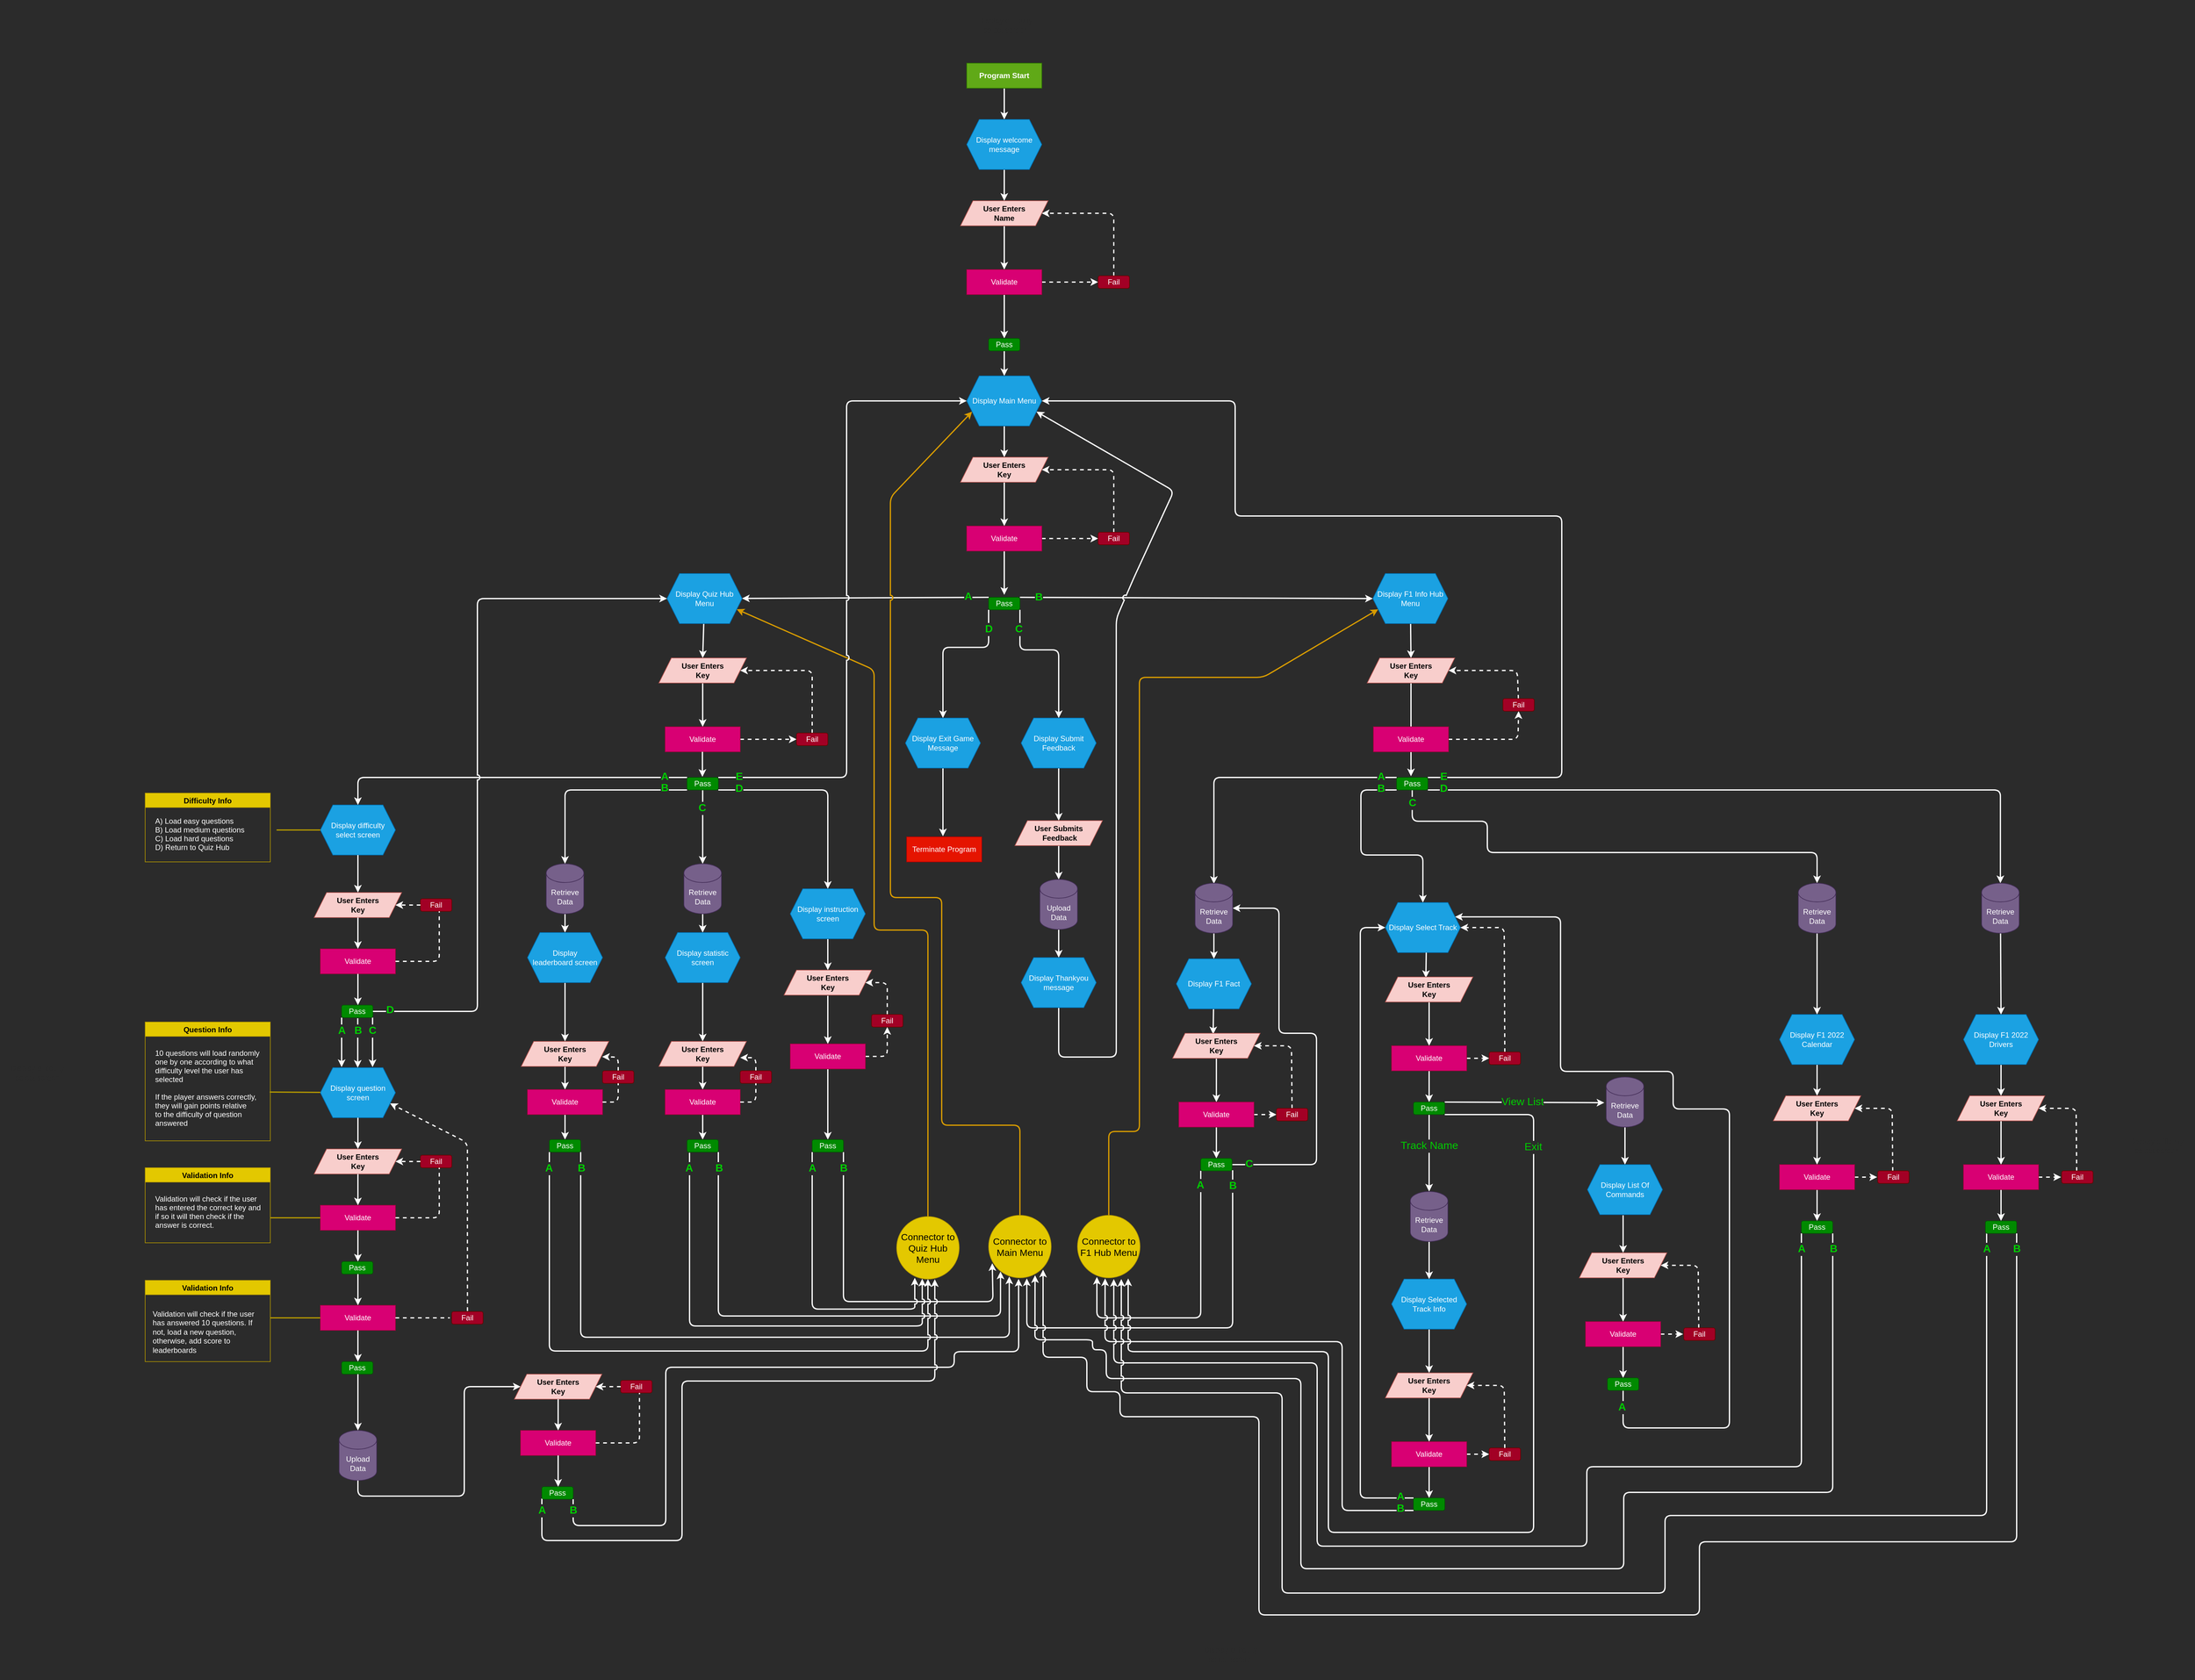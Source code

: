 <mxfile>
    <diagram id="0ocSRQgTbW_Y4nhS5JNr" name="Page-1">
        <mxGraphModel dx="3714" dy="1138" grid="0" gridSize="10" guides="1" tooltips="1" connect="1" arrows="1" fold="1" page="0" pageScale="1" pageWidth="827" pageHeight="1169" background="#2B2B2B" math="0" shadow="0">
            <root>
                <mxCell id="0"/>
                <mxCell id="1" parent="0"/>
                <mxCell id="379" style="edgeStyle=none;jumpStyle=arc;html=1;exitX=1;exitY=1;exitDx=0;exitDy=0;fontColor=#000000;strokeWidth=2;fillColor=#f5f5f5;strokeColor=#FFFFFF;" parent="1" source="253" edge="1">
                    <mxGeometry relative="1" as="geometry">
                        <mxPoint x="-367.138" y="1663.759" as="targetPoint"/>
                        <mxPoint x="-1070" y="2018" as="sourcePoint"/>
                        <Array as="points">
                            <mxPoint x="-1079" y="2058"/>
                            <mxPoint x="-931" y="2058"/>
                            <mxPoint x="-931" y="1805"/>
                            <mxPoint x="-470" y="1805"/>
                            <mxPoint x="-470" y="1780"/>
                            <mxPoint x="-367" y="1780"/>
                        </Array>
                    </mxGeometry>
                </mxCell>
                <mxCell id="383" style="edgeStyle=none;html=1;exitX=0;exitY=1;exitDx=0;exitDy=0;strokeWidth=2;entryX=0.31;entryY=0.986;entryDx=0;entryDy=0;entryPerimeter=0;fillColor=#f5f5f5;strokeColor=#FFFFFF;" parent="1" source="97" target="167" edge="1">
                    <mxGeometry relative="1" as="geometry">
                        <mxPoint x="-242" y="1667" as="targetPoint"/>
                        <Array as="points">
                            <mxPoint x="-76" y="1726"/>
                            <mxPoint x="-242" y="1726"/>
                        </Array>
                    </mxGeometry>
                </mxCell>
                <mxCell id="384" style="edgeStyle=none;html=1;exitX=1;exitY=1;exitDx=0;exitDy=0;strokeWidth=2;fillColor=#f5f5f5;strokeColor=#FFFFFF;" parent="1" edge="1">
                    <mxGeometry relative="1" as="geometry">
                        <mxPoint x="-354" y="1663" as="targetPoint"/>
                        <mxPoint x="-25" y="1490" as="sourcePoint"/>
                        <Array as="points">
                            <mxPoint x="-25" y="1742"/>
                            <mxPoint x="-354" y="1742"/>
                        </Array>
                    </mxGeometry>
                </mxCell>
                <mxCell id="385" style="edgeStyle=none;html=1;exitX=0;exitY=1;exitDx=0;exitDy=0;strokeWidth=2;jumpStyle=arc;fillColor=#f5f5f5;strokeColor=#FFFFFF;" parent="1" source="129" edge="1">
                    <mxGeometry relative="1" as="geometry">
                        <mxPoint x="-228.833" y="1663" as="targetPoint"/>
                        <mxPoint x="264" y="2026" as="sourcePoint"/>
                        <Array as="points">
                            <mxPoint x="150" y="2034"/>
                            <mxPoint x="150" y="1764"/>
                            <mxPoint x="-229" y="1764"/>
                        </Array>
                    </mxGeometry>
                </mxCell>
                <mxCell id="373" style="edgeStyle=none;jumpStyle=none;html=1;entryX=0.5;entryY=1;entryDx=0;entryDy=0;fontColor=#000000;strokeWidth=2;exitX=1;exitY=1;exitDx=0;exitDy=0;fillColor=#f5f5f5;strokeColor=#FFFFFF;" parent="1" source="298" edge="1">
                    <mxGeometry relative="1" as="geometry">
                        <mxPoint x="-1060" y="1464" as="sourcePoint"/>
                        <mxPoint x="-382" y="1660" as="targetPoint"/>
                        <Array as="points">
                            <mxPoint x="-1067" y="1757"/>
                            <mxPoint x="-382" y="1757"/>
                        </Array>
                    </mxGeometry>
                </mxCell>
                <mxCell id="375" style="edgeStyle=none;jumpStyle=none;html=1;exitX=1;exitY=1;exitDx=0;exitDy=0;fontColor=#000000;strokeWidth=2;fillColor=#f5f5f5;strokeColor=#FFFFFF;" parent="1" source="290" edge="1">
                    <mxGeometry relative="1" as="geometry">
                        <mxPoint x="-842" y="1465" as="sourcePoint"/>
                        <mxPoint x="-396" y="1652" as="targetPoint"/>
                        <Array as="points">
                            <mxPoint x="-847" y="1723"/>
                            <mxPoint x="-396" y="1723"/>
                        </Array>
                    </mxGeometry>
                </mxCell>
                <mxCell id="377" style="edgeStyle=none;jumpStyle=none;html=1;exitX=1;exitY=1;exitDx=0;exitDy=0;fontColor=#000000;strokeWidth=2;entryX=0.028;entryY=0.707;entryDx=0;entryDy=0;entryPerimeter=0;fillColor=#f5f5f5;strokeColor=#FFFFFF;" parent="1" source="282" edge="1">
                    <mxGeometry relative="1" as="geometry">
                        <mxPoint x="-409.2" y="1638.7" as="targetPoint"/>
                        <mxPoint x="-644" y="1467" as="sourcePoint"/>
                        <Array as="points">
                            <mxPoint x="-647" y="1700"/>
                            <mxPoint x="-408" y="1700"/>
                        </Array>
                    </mxGeometry>
                </mxCell>
                <mxCell id="15" style="edgeStyle=none;html=1;entryX=0.5;entryY=0;entryDx=0;entryDy=0;strokeWidth=2;fillColor=#f5f5f5;strokeColor=#FFFFFF;" parent="1" source="3" target="13" edge="1">
                    <mxGeometry relative="1" as="geometry"/>
                </mxCell>
                <mxCell id="3" value="Program Start" style="rounded=0;whiteSpace=wrap;html=1;fillColor=#60a917;fontColor=#FFFFFF;strokeColor=#2D7600;fontStyle=1" parent="1" vertex="1">
                    <mxGeometry x="-450" y="-280" width="120" height="40" as="geometry"/>
                </mxCell>
                <mxCell id="4" style="edgeStyle=none;html=1;fontColor=#000000;entryX=0.5;entryY=0;entryDx=0;entryDy=0;exitX=0.5;exitY=1;exitDx=0;exitDy=0;strokeWidth=2;fillColor=#f5f5f5;strokeColor=#FFFFFF;" parent="1" source="9" target="10" edge="1">
                    <mxGeometry relative="1" as="geometry">
                        <mxPoint x="-420" y="70" as="targetPoint"/>
                        <Array as="points">
                            <mxPoint x="-390" y="120"/>
                            <mxPoint x="-390" y="160"/>
                        </Array>
                    </mxGeometry>
                </mxCell>
                <mxCell id="5" style="edgeStyle=none;html=1;exitX=0.5;exitY=1;exitDx=0;exitDy=0;fontSize=11;fontColor=#FFFF00;entryX=0.5;entryY=0;entryDx=0;entryDy=0;strokeWidth=2;fillColor=#f5f5f5;strokeColor=#FFFFFF;" parent="1" source="6" target="9" edge="1">
                    <mxGeometry relative="1" as="geometry">
                        <Array as="points">
                            <mxPoint x="-390" y="20"/>
                        </Array>
                    </mxGeometry>
                </mxCell>
                <mxCell id="6" value="User Enters&lt;br&gt;Name" style="shape=parallelogram;perimeter=parallelogramPerimeter;whiteSpace=wrap;html=1;fixedSize=1;fillColor=#f8cecc;strokeColor=#b85450;fontColor=#000000;fontStyle=1" parent="1" vertex="1">
                    <mxGeometry x="-460" y="-60" width="140" height="40" as="geometry"/>
                </mxCell>
                <mxCell id="21" style="edgeStyle=none;html=1;entryX=0.5;entryY=0;entryDx=0;entryDy=0;strokeWidth=2;exitX=0.5;exitY=1;exitDx=0;exitDy=0;strokeColor=#FFFFFF;" parent="1" source="10" target="20" edge="1">
                    <mxGeometry relative="1" as="geometry">
                        <mxPoint x="-390" y="310" as="sourcePoint"/>
                    </mxGeometry>
                </mxCell>
                <mxCell id="8" style="edgeStyle=none;html=1;fontColor=#000000;entryX=0;entryY=0.5;entryDx=0;entryDy=0;strokeWidth=2;dashed=1;exitX=1;exitY=0.5;exitDx=0;exitDy=0;fillColor=#f5f5f5;strokeColor=#FFFFFF;" parent="1" source="9" target="12" edge="1">
                    <mxGeometry relative="1" as="geometry">
                        <mxPoint x="-160" y="170" as="targetPoint"/>
                        <Array as="points">
                            <mxPoint x="-260" y="70"/>
                        </Array>
                    </mxGeometry>
                </mxCell>
                <mxCell id="9" value="Validate" style="rounded=0;whiteSpace=wrap;html=1;fontColor=#ffffff;fillColor=#d80073;strokeColor=#A50040;" parent="1" vertex="1">
                    <mxGeometry x="-450" y="50" width="120" height="40" as="geometry"/>
                </mxCell>
                <mxCell id="10" value="Pass" style="rounded=1;whiteSpace=wrap;html=1;fontColor=#ffffff;strokeColor=#005700;fillColor=#008a00;" parent="1" vertex="1">
                    <mxGeometry x="-415" y="160" width="50" height="20" as="geometry"/>
                </mxCell>
                <mxCell id="19" style="edgeStyle=none;html=1;entryX=1;entryY=0.5;entryDx=0;entryDy=0;strokeWidth=2;dashed=1;fillColor=#f5f5f5;strokeColor=#FFFFFF;" parent="1" source="12" target="6" edge="1">
                    <mxGeometry relative="1" as="geometry">
                        <Array as="points">
                            <mxPoint x="-215" y="-40"/>
                        </Array>
                    </mxGeometry>
                </mxCell>
                <mxCell id="12" value="Fail" style="rounded=1;whiteSpace=wrap;html=1;fontColor=#ffffff;strokeColor=#6F0000;fillColor=#a20025;" parent="1" vertex="1">
                    <mxGeometry x="-240" y="60" width="50" height="20" as="geometry"/>
                </mxCell>
                <mxCell id="16" style="edgeStyle=none;html=1;entryX=0.5;entryY=0;entryDx=0;entryDy=0;strokeWidth=2;fillColor=#f5f5f5;strokeColor=#FFFFFF;" parent="1" source="13" target="6" edge="1">
                    <mxGeometry relative="1" as="geometry">
                        <Array as="points"/>
                    </mxGeometry>
                </mxCell>
                <mxCell id="13" value="Display welcome message" style="shape=hexagon;perimeter=hexagonPerimeter2;whiteSpace=wrap;html=1;fixedSize=1;labelBorderColor=none;fontSize=12;fillColor=#1ba1e2;strokeColor=#006EAF;fontColor=#ffffff;" parent="1" vertex="1">
                    <mxGeometry x="-450" y="-190" width="120" height="80" as="geometry"/>
                </mxCell>
                <mxCell id="30" style="edgeStyle=none;html=1;entryX=0.5;entryY=0;entryDx=0;entryDy=0;strokeWidth=2;fillColor=#f5f5f5;strokeColor=#FFFFFF;" parent="1" source="20" target="24" edge="1">
                    <mxGeometry relative="1" as="geometry"/>
                </mxCell>
                <mxCell id="20" value="Display Main Menu" style="shape=hexagon;perimeter=hexagonPerimeter2;whiteSpace=wrap;html=1;fixedSize=1;labelBorderColor=none;fontSize=12;fillColor=#1ba1e2;strokeColor=#006EAF;fontColor=#ffffff;" parent="1" vertex="1">
                    <mxGeometry x="-450" y="220" width="120" height="80" as="geometry"/>
                </mxCell>
                <mxCell id="23" style="edgeStyle=none;html=1;exitX=0.5;exitY=1;exitDx=0;exitDy=0;fontSize=11;fontColor=#FFFF00;entryX=0.5;entryY=0;entryDx=0;entryDy=0;strokeWidth=2;fillColor=#f5f5f5;strokeColor=#FFFFFF;" parent="1" source="24" target="26" edge="1">
                    <mxGeometry relative="1" as="geometry">
                        <Array as="points">
                            <mxPoint x="-390" y="430"/>
                        </Array>
                    </mxGeometry>
                </mxCell>
                <mxCell id="24" value="User Enters&lt;br&gt;Key" style="shape=parallelogram;perimeter=parallelogramPerimeter;whiteSpace=wrap;html=1;fixedSize=1;fillColor=#f8cecc;strokeColor=#b85450;fontColor=#000000;fontStyle=1" parent="1" vertex="1">
                    <mxGeometry x="-460" y="350" width="140" height="40" as="geometry"/>
                </mxCell>
                <mxCell id="25" style="edgeStyle=none;html=1;fontColor=#000000;entryX=0;entryY=0.5;entryDx=0;entryDy=0;strokeWidth=2;dashed=1;exitX=1;exitY=0.5;exitDx=0;exitDy=0;fillColor=#f5f5f5;strokeColor=#FFFFFF;" parent="1" source="26" target="29" edge="1">
                    <mxGeometry relative="1" as="geometry">
                        <mxPoint x="-160" y="580" as="targetPoint"/>
                        <Array as="points">
                            <mxPoint x="-260" y="480"/>
                        </Array>
                    </mxGeometry>
                </mxCell>
                <mxCell id="70" style="edgeStyle=none;html=1;fontSize=17;fontColor=#00CC00;strokeWidth=2;fillColor=#f5f5f5;strokeColor=#FFFFFF;" parent="1" source="26" edge="1">
                    <mxGeometry relative="1" as="geometry">
                        <mxPoint x="-390.0" y="570" as="targetPoint"/>
                    </mxGeometry>
                </mxCell>
                <mxCell id="26" value="Validate" style="rounded=0;whiteSpace=wrap;html=1;fontColor=#ffffff;fillColor=#d80073;strokeColor=#A50040;" parent="1" vertex="1">
                    <mxGeometry x="-450" y="460" width="120" height="40" as="geometry"/>
                </mxCell>
                <mxCell id="38" style="edgeStyle=none;html=1;exitX=1;exitY=1;exitDx=0;exitDy=0;entryX=0.5;entryY=0;entryDx=0;entryDy=0;strokeWidth=2;fillColor=#f5f5f5;strokeColor=#FFFFFF;" parent="1" source="27" target="46" edge="1">
                    <mxGeometry relative="1" as="geometry">
                        <mxPoint x="-260.0" y="960" as="targetPoint"/>
                        <Array as="points">
                            <mxPoint x="-365" y="658"/>
                            <mxPoint x="-303" y="658"/>
                            <mxPoint x="-303" y="705"/>
                        </Array>
                    </mxGeometry>
                </mxCell>
                <mxCell id="39" style="edgeStyle=none;html=1;exitX=0;exitY=1;exitDx=0;exitDy=0;entryX=0.5;entryY=0;entryDx=0;entryDy=0;strokeWidth=2;fillColor=#f5f5f5;strokeColor=#FFFFFF;" parent="1" source="27" target="45" edge="1">
                    <mxGeometry relative="1" as="geometry">
                        <mxPoint x="-20.0" y="960" as="targetPoint"/>
                        <Array as="points">
                            <mxPoint x="-415" y="654"/>
                            <mxPoint x="-488" y="654"/>
                        </Array>
                    </mxGeometry>
                </mxCell>
                <mxCell id="355" style="edgeStyle=none;html=1;strokeWidth=2;exitX=0;exitY=0;exitDx=0;exitDy=0;fillColor=#f5f5f5;strokeColor=#FFFFFF;" parent="1" source="27" target="44" edge="1">
                    <mxGeometry relative="1" as="geometry"/>
                </mxCell>
                <mxCell id="363" style="edgeStyle=none;html=1;entryX=0;entryY=0.5;entryDx=0;entryDy=0;fontColor=#000000;strokeWidth=2;exitX=1;exitY=0;exitDx=0;exitDy=0;fillColor=#f5f5f5;strokeColor=#FFFFFF;" parent="1" source="27" target="47" edge="1">
                    <mxGeometry relative="1" as="geometry"/>
                </mxCell>
                <mxCell id="27" value="Pass" style="rounded=1;whiteSpace=wrap;html=1;fontColor=#ffffff;strokeColor=#005700;fillColor=#008a00;" parent="1" vertex="1">
                    <mxGeometry x="-415" y="574" width="50" height="20" as="geometry"/>
                </mxCell>
                <mxCell id="28" style="edgeStyle=none;html=1;entryX=1;entryY=0.5;entryDx=0;entryDy=0;strokeWidth=2;dashed=1;fillColor=#f5f5f5;strokeColor=#FFFFFF;" parent="1" source="29" target="24" edge="1">
                    <mxGeometry relative="1" as="geometry">
                        <Array as="points">
                            <mxPoint x="-215" y="370"/>
                        </Array>
                    </mxGeometry>
                </mxCell>
                <mxCell id="29" value="Fail" style="rounded=1;whiteSpace=wrap;html=1;fontColor=#ffffff;strokeColor=#6F0000;fillColor=#a20025;" parent="1" vertex="1">
                    <mxGeometry x="-240" y="470" width="50" height="20" as="geometry"/>
                </mxCell>
                <mxCell id="42" value="C" style="edgeLabel;html=1;align=center;verticalAlign=middle;resizable=0;points=[];fontStyle=1;fontSize=17;fontColor=#00CC00;labelBackgroundColor=#2B2B2B;" parent="1" vertex="1" connectable="0">
                    <mxGeometry x="-429.996" y="559" as="geometry">
                        <mxPoint x="63" y="66" as="offset"/>
                    </mxGeometry>
                </mxCell>
                <mxCell id="43" value="D" style="edgeLabel;html=1;align=center;verticalAlign=middle;resizable=0;points=[];fontStyle=1;fontSize=17;fontColor=#00CC00;labelBackgroundColor=#2B2B2B;" parent="1" vertex="1" connectable="0">
                    <mxGeometry x="-477.996" y="559" as="geometry">
                        <mxPoint x="63" y="66" as="offset"/>
                    </mxGeometry>
                </mxCell>
                <mxCell id="322" style="edgeStyle=none;jumpStyle=arc;html=1;entryX=0.5;entryY=0;entryDx=0;entryDy=0;fontSize=15;fontColor=#00CC00;strokeColor=#FFFFFF;strokeWidth=2;fillColor=#f5f5f5;" parent="1" source="44" target="317" edge="1">
                    <mxGeometry relative="1" as="geometry"/>
                </mxCell>
                <mxCell id="44" value="Display Quiz Hub Menu" style="shape=hexagon;perimeter=hexagonPerimeter2;whiteSpace=wrap;html=1;fixedSize=1;labelBorderColor=none;fontSize=12;fillColor=#1ba1e2;strokeColor=#006EAF;fontColor=#ffffff;" parent="1" vertex="1">
                    <mxGeometry x="-929" y="536" width="120" height="80" as="geometry"/>
                </mxCell>
                <mxCell id="54" style="edgeStyle=none;html=1;fontSize=17;fontColor=#00CC00;strokeWidth=2;fillColor=#f5f5f5;strokeColor=#FFFFFF;" parent="1" source="45" edge="1">
                    <mxGeometry relative="1" as="geometry">
                        <mxPoint x="-488" y="956" as="targetPoint"/>
                    </mxGeometry>
                </mxCell>
                <mxCell id="45" value="Display Exit Game Message" style="shape=hexagon;perimeter=hexagonPerimeter2;whiteSpace=wrap;html=1;fixedSize=1;labelBorderColor=none;fontSize=12;fillColor=#1ba1e2;strokeColor=#006EAF;fontColor=#ffffff;" parent="1" vertex="1">
                    <mxGeometry x="-548" y="767" width="120" height="80" as="geometry"/>
                </mxCell>
                <mxCell id="263" style="edgeStyle=none;jumpStyle=arc;html=1;entryX=0.5;entryY=0;entryDx=0;entryDy=0;fontSize=15;fontColor=#00CC00;strokeColor=#FFFFFF;strokeWidth=2;fillColor=#f5f5f5;" parent="1" source="46" target="262" edge="1">
                    <mxGeometry relative="1" as="geometry"/>
                </mxCell>
                <mxCell id="46" value="Display Submit Feedback" style="shape=hexagon;perimeter=hexagonPerimeter2;whiteSpace=wrap;html=1;fixedSize=1;labelBorderColor=none;fontSize=12;fillColor=#1ba1e2;strokeColor=#006EAF;fontColor=#ffffff;" parent="1" vertex="1">
                    <mxGeometry x="-363" y="767" width="120" height="80" as="geometry"/>
                </mxCell>
                <mxCell id="63" style="edgeStyle=none;html=1;entryX=0.5;entryY=0;entryDx=0;entryDy=0;fontSize=17;fontColor=#00CC00;strokeWidth=2;fillColor=#f5f5f5;strokeColor=#FFFFFF;" parent="1" source="47" target="57" edge="1">
                    <mxGeometry relative="1" as="geometry"/>
                </mxCell>
                <mxCell id="47" value="Display F1 Info Hub Menu" style="shape=hexagon;perimeter=hexagonPerimeter2;whiteSpace=wrap;html=1;fixedSize=1;labelBorderColor=none;fontSize=12;fillColor=#1ba1e2;strokeColor=#006EAF;fontColor=#ffffff;" parent="1" vertex="1">
                    <mxGeometry x="199" y="536" width="120" height="80" as="geometry"/>
                </mxCell>
                <mxCell id="53" value="Terminate Program" style="rounded=0;whiteSpace=wrap;html=1;fillColor=#e51400;fontColor=#ffffff;strokeColor=#B20000;" parent="1" vertex="1">
                    <mxGeometry x="-546" y="957" width="120" height="40" as="geometry"/>
                </mxCell>
                <mxCell id="56" style="edgeStyle=none;html=1;exitX=0.5;exitY=1;exitDx=0;exitDy=0;fontSize=11;fontColor=#FFFF00;entryX=0.5;entryY=0;entryDx=0;entryDy=0;strokeWidth=2;fillColor=#f5f5f5;strokeColor=#FFFFFF;" parent="1" source="57" target="59" edge="1">
                    <mxGeometry relative="1" as="geometry">
                        <Array as="points">
                            <mxPoint x="260" y="783"/>
                        </Array>
                    </mxGeometry>
                </mxCell>
                <mxCell id="57" value="User Enters&lt;br&gt;Key" style="shape=parallelogram;perimeter=parallelogramPerimeter;whiteSpace=wrap;html=1;fixedSize=1;fillColor=#f8cecc;strokeColor=#b85450;fontColor=#000000;fontStyle=1" parent="1" vertex="1">
                    <mxGeometry x="190" y="671" width="140" height="40" as="geometry"/>
                </mxCell>
                <mxCell id="58" style="edgeStyle=none;html=1;fontColor=#000000;entryX=0.5;entryY=1;entryDx=0;entryDy=0;strokeWidth=2;dashed=1;exitX=1;exitY=0.5;exitDx=0;exitDy=0;strokeColor=#FFFFFF;" parent="1" source="59" target="62" edge="1">
                    <mxGeometry relative="1" as="geometry">
                        <mxPoint x="490" y="933" as="targetPoint"/>
                        <Array as="points">
                            <mxPoint x="431" y="801"/>
                        </Array>
                    </mxGeometry>
                </mxCell>
                <mxCell id="358" style="edgeStyle=none;html=1;strokeWidth=2;strokeColor=#FFFFFF;" parent="1" source="59" edge="1">
                    <mxGeometry relative="1" as="geometry">
                        <mxPoint x="260" y="860" as="targetPoint"/>
                    </mxGeometry>
                </mxCell>
                <mxCell id="59" value="Validate" style="rounded=0;whiteSpace=wrap;html=1;fontColor=#ffffff;fillColor=#d80073;strokeColor=#A50040;" parent="1" vertex="1">
                    <mxGeometry x="200" y="781" width="120" height="40" as="geometry"/>
                </mxCell>
                <mxCell id="78" style="edgeStyle=none;html=1;fontSize=17;fontColor=#00CC00;strokeWidth=2;exitX=0;exitY=0;exitDx=0;exitDy=0;fillColor=#f5f5f5;strokeColor=#FFFFFF;" parent="1" source="60" edge="1">
                    <mxGeometry relative="1" as="geometry">
                        <mxPoint x="-55" y="1032" as="targetPoint"/>
                        <Array as="points">
                            <mxPoint x="-55" y="862"/>
                        </Array>
                    </mxGeometry>
                </mxCell>
                <mxCell id="80" style="edgeStyle=none;html=1;exitX=0.5;exitY=1;exitDx=0;exitDy=0;fontSize=17;fontColor=#00CC00;strokeWidth=2;entryX=0.5;entryY=0;entryDx=0;entryDy=0;entryPerimeter=0;fillColor=#f5f5f5;strokeColor=#FFFFFF;" parent="1" source="60" target="136" edge="1">
                    <mxGeometry relative="1" as="geometry">
                        <mxPoint x="909" y="982" as="targetPoint"/>
                        <Array as="points">
                            <mxPoint x="262" y="932"/>
                            <mxPoint x="382" y="932"/>
                            <mxPoint x="382" y="982"/>
                            <mxPoint x="619" y="982"/>
                            <mxPoint x="909" y="982"/>
                        </Array>
                    </mxGeometry>
                </mxCell>
                <mxCell id="81" style="edgeStyle=none;html=1;exitX=1;exitY=1;exitDx=0;exitDy=0;entryX=0.5;entryY=0;entryDx=0;entryDy=0;fontSize=17;fontColor=#00CC00;strokeWidth=2;entryPerimeter=0;fillColor=#f5f5f5;strokeColor=#FFFFFF;" parent="1" source="60" target="151" edge="1">
                    <mxGeometry relative="1" as="geometry">
                        <Array as="points">
                            <mxPoint x="584" y="882"/>
                            <mxPoint x="912" y="882"/>
                            <mxPoint x="1202" y="882"/>
                        </Array>
                    </mxGeometry>
                </mxCell>
                <mxCell id="415" style="edgeStyle=none;jumpStyle=arc;html=1;exitX=0;exitY=1;exitDx=0;exitDy=0;entryX=0.5;entryY=0;entryDx=0;entryDy=0;fontColor=#FFFFFF;strokeWidth=2;fillColor=#f5f5f5;strokeColor=#FFFFFF;" parent="1" source="60" target="72" edge="1">
                    <mxGeometry relative="1" as="geometry">
                        <Array as="points">
                            <mxPoint x="180" y="882"/>
                            <mxPoint x="180" y="986"/>
                            <mxPoint x="279" y="986"/>
                        </Array>
                    </mxGeometry>
                </mxCell>
                <mxCell id="416" style="edgeStyle=none;jumpStyle=arc;html=1;exitX=1;exitY=0;exitDx=0;exitDy=0;entryX=1;entryY=0.5;entryDx=0;entryDy=0;fontColor=#FFFFFF;strokeWidth=2;fillColor=#f5f5f5;strokeColor=#FFFFFF;" parent="1" source="60" target="20" edge="1">
                    <mxGeometry relative="1" as="geometry">
                        <Array as="points">
                            <mxPoint x="501" y="862"/>
                            <mxPoint x="501" y="444"/>
                            <mxPoint x="-21" y="444"/>
                            <mxPoint x="-21" y="260"/>
                        </Array>
                    </mxGeometry>
                </mxCell>
                <mxCell id="60" value="Pass" style="rounded=1;whiteSpace=wrap;html=1;fontColor=#ffffff;strokeColor=#005700;fillColor=#008a00;" parent="1" vertex="1">
                    <mxGeometry x="237" y="862" width="50" height="20" as="geometry"/>
                </mxCell>
                <mxCell id="61" style="edgeStyle=none;html=1;entryX=1;entryY=0.5;entryDx=0;entryDy=0;strokeWidth=2;dashed=1;fillColor=#f5f5f5;strokeColor=#FFFFFF;" parent="1" source="62" target="57" edge="1">
                    <mxGeometry relative="1" as="geometry">
                        <Array as="points">
                            <mxPoint x="430" y="691"/>
                        </Array>
                    </mxGeometry>
                </mxCell>
                <mxCell id="62" value="Fail" style="rounded=1;whiteSpace=wrap;html=1;fontColor=#ffffff;strokeColor=#6F0000;fillColor=#a20025;" parent="1" vertex="1">
                    <mxGeometry x="407" y="736" width="50" height="20" as="geometry"/>
                </mxCell>
                <mxCell id="96" style="edgeStyle=none;html=1;entryX=0.463;entryY=0.039;entryDx=0;entryDy=0;entryPerimeter=0;fontSize=17;fontColor=#00CC00;strokeWidth=2;fillColor=#f5f5f5;strokeColor=#FFFFFF;" parent="1" source="71" target="88" edge="1">
                    <mxGeometry relative="1" as="geometry"/>
                </mxCell>
                <mxCell id="71" value="Display F1 Fact" style="shape=hexagon;perimeter=hexagonPerimeter2;whiteSpace=wrap;html=1;fixedSize=1;labelBorderColor=none;fontSize=12;fillColor=#1ba1e2;strokeColor=#006EAF;fontColor=#ffffff;" parent="1" vertex="1">
                    <mxGeometry x="-115" y="1152" width="120" height="80" as="geometry"/>
                </mxCell>
                <mxCell id="72" value="Display Select Track" style="shape=hexagon;perimeter=hexagonPerimeter2;whiteSpace=wrap;html=1;fixedSize=1;labelBorderColor=none;fontSize=12;fillColor=#1ba1e2;strokeColor=#006EAF;fontColor=#ffffff;" parent="1" vertex="1">
                    <mxGeometry x="219" y="1062" width="120" height="80" as="geometry"/>
                </mxCell>
                <mxCell id="145" style="edgeStyle=none;html=1;entryX=0.5;entryY=0;entryDx=0;entryDy=0;fontSize=17;fontColor=#00CC00;strokeWidth=2;fillColor=#f5f5f5;strokeColor=#FFFFFF;" parent="1" source="73" target="139" edge="1">
                    <mxGeometry relative="1" as="geometry"/>
                </mxCell>
                <mxCell id="73" value="Display F1 2022 Calendar" style="shape=hexagon;perimeter=hexagonPerimeter2;whiteSpace=wrap;html=1;fixedSize=1;labelBorderColor=none;fontSize=12;fillColor=#1ba1e2;strokeColor=#006EAF;fontColor=#ffffff;" parent="1" vertex="1">
                    <mxGeometry x="849" y="1241" width="120" height="80" as="geometry"/>
                </mxCell>
                <mxCell id="161" style="edgeStyle=none;jumpStyle=arc;html=1;entryX=0.5;entryY=0;entryDx=0;entryDy=0;fontSize=17;fontColor=#00CC00;strokeWidth=2;fillColor=#f5f5f5;strokeColor=#FFFFFF;" parent="1" source="74" target="153" edge="1">
                    <mxGeometry relative="1" as="geometry"/>
                </mxCell>
                <mxCell id="74" value="Display F1 2022 Drivers" style="shape=hexagon;perimeter=hexagonPerimeter2;whiteSpace=wrap;html=1;fixedSize=1;labelBorderColor=none;fontSize=12;fillColor=#1ba1e2;strokeColor=#006EAF;fontColor=#ffffff;" parent="1" vertex="1">
                    <mxGeometry x="1143" y="1241" width="120" height="80" as="geometry"/>
                </mxCell>
                <mxCell id="87" style="edgeStyle=none;html=1;exitX=0.5;exitY=1;exitDx=0;exitDy=0;fontSize=11;fontColor=#FFFF00;entryX=0.5;entryY=0;entryDx=0;entryDy=0;strokeWidth=2;fillColor=#f5f5f5;strokeColor=#FFFFFF;" parent="1" source="88" target="90" edge="1">
                    <mxGeometry relative="1" as="geometry">
                        <Array as="points">
                            <mxPoint x="-51" y="1351"/>
                        </Array>
                    </mxGeometry>
                </mxCell>
                <mxCell id="88" value="User Enters&lt;br&gt;Key" style="shape=parallelogram;perimeter=parallelogramPerimeter;whiteSpace=wrap;html=1;fixedSize=1;fillColor=#f8cecc;strokeColor=#b85450;fontColor=#000000;fontStyle=1" parent="1" vertex="1">
                    <mxGeometry x="-121" y="1271" width="140" height="40" as="geometry"/>
                </mxCell>
                <mxCell id="95" style="edgeStyle=none;html=1;entryX=0;entryY=0.5;entryDx=0;entryDy=0;fontSize=17;fontColor=#00CC00;strokeWidth=2;dashed=1;fillColor=#f5f5f5;strokeColor=#FFFFFF;" parent="1" source="90" target="92" edge="1">
                    <mxGeometry relative="1" as="geometry"/>
                </mxCell>
                <mxCell id="99" style="edgeStyle=none;html=1;entryX=0.5;entryY=0;entryDx=0;entryDy=0;fontSize=17;fontColor=#00CC00;strokeWidth=2;strokeColor=#FFFFFF;" parent="1" source="90" target="97" edge="1">
                    <mxGeometry relative="1" as="geometry"/>
                </mxCell>
                <mxCell id="90" value="Validate" style="rounded=0;whiteSpace=wrap;html=1;fontColor=#ffffff;fillColor=#d80073;strokeColor=#A50040;" parent="1" vertex="1">
                    <mxGeometry x="-111" y="1381" width="120" height="40" as="geometry"/>
                </mxCell>
                <mxCell id="91" style="edgeStyle=none;html=1;entryX=1;entryY=0.5;entryDx=0;entryDy=0;strokeWidth=2;dashed=1;fillColor=#f5f5f5;strokeColor=#FFFFFF;" parent="1" source="92" target="88" edge="1">
                    <mxGeometry relative="1" as="geometry">
                        <Array as="points">
                            <mxPoint x="69" y="1291"/>
                        </Array>
                    </mxGeometry>
                </mxCell>
                <mxCell id="92" value="Fail" style="rounded=1;whiteSpace=wrap;html=1;fontColor=#ffffff;strokeColor=#6F0000;fillColor=#a20025;" parent="1" vertex="1">
                    <mxGeometry x="45" y="1391" width="50" height="20" as="geometry"/>
                </mxCell>
                <mxCell id="103" style="edgeStyle=none;html=1;entryX=1;entryY=0.5;entryDx=0;entryDy=0;fontSize=17;fontColor=#00CC00;strokeWidth=2;entryPerimeter=0;fillColor=#f5f5f5;strokeColor=#FFFFFF;" parent="1" source="97" target="105" edge="1">
                    <mxGeometry relative="1" as="geometry">
                        <Array as="points">
                            <mxPoint x="109" y="1481"/>
                            <mxPoint x="109" y="1271"/>
                            <mxPoint x="49" y="1271"/>
                            <mxPoint x="49" y="1071"/>
                        </Array>
                    </mxGeometry>
                </mxCell>
                <mxCell id="97" value="Pass" style="rounded=1;whiteSpace=wrap;html=1;fontColor=#ffffff;strokeColor=#005700;fillColor=#008a00;" parent="1" vertex="1">
                    <mxGeometry x="-76" y="1471" width="50" height="20" as="geometry"/>
                </mxCell>
                <mxCell id="107" style="edgeStyle=none;html=1;entryX=0.5;entryY=0;entryDx=0;entryDy=0;fontSize=17;fontColor=#00CC00;strokeWidth=2;fillColor=#f5f5f5;strokeColor=#FFFFFF;" parent="1" source="105" target="71" edge="1">
                    <mxGeometry relative="1" as="geometry"/>
                </mxCell>
                <mxCell id="105" value="Retrieve Data" style="shape=cylinder3;whiteSpace=wrap;html=1;boundedLbl=1;backgroundOutline=1;size=15;labelBorderColor=none;fontSize=12;fontColor=#ffffff;fillColor=#76608a;strokeColor=#432D57;" parent="1" vertex="1">
                    <mxGeometry x="-85" y="1031" width="60" height="80" as="geometry"/>
                </mxCell>
                <mxCell id="108" style="edgeStyle=none;html=1;entryX=0.463;entryY=0.039;entryDx=0;entryDy=0;entryPerimeter=0;fontSize=17;fontColor=#00CC00;strokeWidth=2;fillColor=#f5f5f5;strokeColor=#FFFFFF;" parent="1" target="110" edge="1">
                    <mxGeometry relative="1" as="geometry">
                        <mxPoint x="284.414" y="1142" as="sourcePoint"/>
                    </mxGeometry>
                </mxCell>
                <mxCell id="109" style="edgeStyle=none;html=1;exitX=0.5;exitY=1;exitDx=0;exitDy=0;fontSize=11;fontColor=#FFFF00;entryX=0.5;entryY=0;entryDx=0;entryDy=0;strokeWidth=2;fillColor=#f5f5f5;strokeColor=#FFFFFF;" parent="1" source="110" target="113" edge="1">
                    <mxGeometry relative="1" as="geometry">
                        <Array as="points">
                            <mxPoint x="289" y="1261"/>
                        </Array>
                    </mxGeometry>
                </mxCell>
                <mxCell id="110" value="User Enters&lt;br&gt;Key" style="shape=parallelogram;perimeter=parallelogramPerimeter;whiteSpace=wrap;html=1;fixedSize=1;fillColor=#f8cecc;strokeColor=#b85450;fontColor=#000000;fontStyle=1" parent="1" vertex="1">
                    <mxGeometry x="219" y="1181" width="140" height="40" as="geometry"/>
                </mxCell>
                <mxCell id="111" style="edgeStyle=none;html=1;entryX=0;entryY=0.5;entryDx=0;entryDy=0;fontSize=17;fontColor=#00CC00;strokeWidth=2;dashed=1;strokeColor=#FFFFFF;" parent="1" source="113" target="115" edge="1">
                    <mxGeometry relative="1" as="geometry"/>
                </mxCell>
                <mxCell id="112" style="edgeStyle=none;html=1;entryX=0.5;entryY=0;entryDx=0;entryDy=0;fontSize=17;fontColor=#00CC00;strokeWidth=2;fillColor=#f5f5f5;strokeColor=#FFFFFF;" parent="1" source="113" target="116" edge="1">
                    <mxGeometry relative="1" as="geometry"/>
                </mxCell>
                <mxCell id="113" value="Validate" style="rounded=0;whiteSpace=wrap;html=1;fontColor=#ffffff;fillColor=#d80073;strokeColor=#A50040;" parent="1" vertex="1">
                    <mxGeometry x="229" y="1291" width="120" height="40" as="geometry"/>
                </mxCell>
                <mxCell id="114" style="edgeStyle=none;html=1;entryX=1;entryY=0.5;entryDx=0;entryDy=0;strokeWidth=2;dashed=1;strokeColor=#FFFFFF;" parent="1" source="115" target="72" edge="1">
                    <mxGeometry relative="1" as="geometry">
                        <Array as="points">
                            <mxPoint x="409" y="1102"/>
                        </Array>
                    </mxGeometry>
                </mxCell>
                <mxCell id="115" value="Fail" style="rounded=1;whiteSpace=wrap;html=1;fontColor=#ffffff;strokeColor=#6F0000;fillColor=#a20025;" parent="1" vertex="1">
                    <mxGeometry x="385" y="1301" width="50" height="20" as="geometry"/>
                </mxCell>
                <mxCell id="120" style="edgeStyle=none;html=1;entryX=0.5;entryY=0;entryDx=0;entryDy=0;entryPerimeter=0;fontSize=17;fontColor=#00CC00;strokeWidth=2;exitX=0.5;exitY=1;exitDx=0;exitDy=0;fillColor=#f5f5f5;strokeColor=#FFFFFF;" parent="1" source="116" target="118" edge="1">
                    <mxGeometry relative="1" as="geometry">
                        <Array as="points"/>
                    </mxGeometry>
                </mxCell>
                <mxCell id="121" value="Track Name" style="edgeLabel;html=1;align=center;verticalAlign=middle;resizable=0;points=[];fontSize=17;fontColor=#00CC00;labelBackgroundColor=#2B2B2B;" parent="120" vertex="1" connectable="0">
                    <mxGeometry x="-0.202" relative="1" as="geometry">
                        <mxPoint y="1" as="offset"/>
                    </mxGeometry>
                </mxCell>
                <mxCell id="171" style="edgeStyle=none;jumpStyle=arc;html=1;exitX=1;exitY=0;exitDx=0;exitDy=0;fontSize=15;fontColor=#00CC00;strokeWidth=2;fillColor=#f5f5f5;strokeColor=#FFFFFF;" parent="1" source="116" edge="1">
                    <mxGeometry relative="1" as="geometry">
                        <mxPoint x="569" y="1382" as="targetPoint"/>
                    </mxGeometry>
                </mxCell>
                <mxCell id="396" style="edgeStyle=none;jumpStyle=arc;html=1;exitX=1;exitY=1;exitDx=0;exitDy=0;strokeWidth=2;fillColor=#f5f5f5;strokeColor=#FFFFFF;" parent="1" source="116" edge="1">
                    <mxGeometry relative="1" as="geometry">
                        <mxPoint x="-192" y="1663" as="targetPoint"/>
                        <Array as="points">
                            <mxPoint x="424" y="1401"/>
                            <mxPoint x="456" y="1401"/>
                            <mxPoint x="456" y="2069"/>
                            <mxPoint x="128" y="2069"/>
                            <mxPoint x="128" y="1780"/>
                            <mxPoint x="-192" y="1780"/>
                        </Array>
                    </mxGeometry>
                </mxCell>
                <mxCell id="116" value="Pass" style="rounded=1;whiteSpace=wrap;html=1;fontColor=#ffffff;strokeColor=#005700;fillColor=#008a00;" parent="1" vertex="1">
                    <mxGeometry x="264" y="1381" width="50" height="20" as="geometry"/>
                </mxCell>
                <mxCell id="130" style="edgeStyle=none;html=1;entryX=0.5;entryY=0;entryDx=0;entryDy=0;fontSize=17;fontColor=#00CC00;strokeWidth=2;fillColor=#f5f5f5;strokeColor=#FFFFFF;" parent="1" source="117" target="124" edge="1">
                    <mxGeometry relative="1" as="geometry">
                        <Array as="points">
                            <mxPoint x="289" y="1804"/>
                        </Array>
                    </mxGeometry>
                </mxCell>
                <mxCell id="117" value="Display Selected Track Info" style="shape=hexagon;perimeter=hexagonPerimeter2;whiteSpace=wrap;html=1;fixedSize=1;labelBorderColor=none;fontSize=12;fillColor=#1ba1e2;strokeColor=#006EAF;fontColor=#ffffff;" parent="1" vertex="1">
                    <mxGeometry x="229" y="1664" width="120" height="80" as="geometry"/>
                </mxCell>
                <mxCell id="119" style="edgeStyle=none;html=1;entryX=0.5;entryY=0;entryDx=0;entryDy=0;fontSize=17;fontColor=#00CC00;strokeWidth=2;fillColor=#f5f5f5;strokeColor=#FFFFFF;" parent="1" source="118" target="117" edge="1">
                    <mxGeometry relative="1" as="geometry"/>
                </mxCell>
                <mxCell id="118" value="Retrieve Data" style="shape=cylinder3;whiteSpace=wrap;html=1;boundedLbl=1;backgroundOutline=1;size=15;labelBorderColor=none;fontSize=12;fontColor=#ffffff;fillColor=#76608a;strokeColor=#432D57;" parent="1" vertex="1">
                    <mxGeometry x="259" y="1524" width="60" height="80" as="geometry"/>
                </mxCell>
                <mxCell id="123" style="edgeStyle=none;html=1;exitX=0.5;exitY=1;exitDx=0;exitDy=0;fontSize=11;fontColor=#FFFF00;entryX=0.5;entryY=0;entryDx=0;entryDy=0;strokeWidth=2;fillColor=#f5f5f5;strokeColor=#FFFFFF;" parent="1" source="124" target="127" edge="1">
                    <mxGeometry relative="1" as="geometry">
                        <Array as="points"/>
                    </mxGeometry>
                </mxCell>
                <mxCell id="124" value="User Enters&lt;br&gt;Key" style="shape=parallelogram;perimeter=parallelogramPerimeter;whiteSpace=wrap;html=1;fixedSize=1;fillColor=#f8cecc;strokeColor=#b85450;fontColor=#000000;fontStyle=1" parent="1" vertex="1">
                    <mxGeometry x="219" y="1814" width="140" height="40" as="geometry"/>
                </mxCell>
                <mxCell id="125" style="edgeStyle=none;html=1;entryX=0;entryY=0.5;entryDx=0;entryDy=0;fontSize=17;fontColor=#00CC00;strokeWidth=2;dashed=1;fillColor=#f5f5f5;strokeColor=#FFFFFF;" parent="1" source="127" target="128" edge="1">
                    <mxGeometry relative="1" as="geometry"/>
                </mxCell>
                <mxCell id="126" style="edgeStyle=none;html=1;entryX=0.5;entryY=0;entryDx=0;entryDy=0;fontSize=17;fontColor=#00CC00;strokeWidth=2;fillColor=#f5f5f5;strokeColor=#FFFFFF;" parent="1" source="127" target="129" edge="1">
                    <mxGeometry relative="1" as="geometry"/>
                </mxCell>
                <mxCell id="127" value="Validate" style="rounded=0;whiteSpace=wrap;html=1;fontColor=#ffffff;fillColor=#d80073;strokeColor=#A50040;" parent="1" vertex="1">
                    <mxGeometry x="229" y="1924" width="120" height="40" as="geometry"/>
                </mxCell>
                <mxCell id="128" value="Fail" style="rounded=1;whiteSpace=wrap;html=1;fontColor=#ffffff;strokeColor=#6F0000;fillColor=#a20025;" parent="1" vertex="1">
                    <mxGeometry x="385" y="1934" width="50" height="20" as="geometry"/>
                </mxCell>
                <mxCell id="190" style="edgeStyle=none;jumpStyle=arc;html=1;exitX=0;exitY=0;exitDx=0;exitDy=0;entryX=0;entryY=0.5;entryDx=0;entryDy=0;fontSize=15;fontColor=#00CC00;strokeWidth=2;fillColor=#f5f5f5;strokeColor=#FFFFFF;" parent="1" source="129" target="72" edge="1">
                    <mxGeometry relative="1" as="geometry">
                        <Array as="points">
                            <mxPoint x="179" y="2014"/>
                            <mxPoint x="179" y="1102"/>
                        </Array>
                    </mxGeometry>
                </mxCell>
                <mxCell id="129" value="Pass" style="rounded=1;whiteSpace=wrap;html=1;fontColor=#ffffff;strokeColor=#005700;fillColor=#008a00;" parent="1" vertex="1">
                    <mxGeometry x="264" y="2014" width="50" height="20" as="geometry"/>
                </mxCell>
                <mxCell id="133" style="edgeStyle=none;html=1;entryX=1;entryY=0.5;entryDx=0;entryDy=0;strokeWidth=2;dashed=1;fillColor=#f5f5f5;strokeColor=#FFFFFF;" parent="1" edge="1">
                    <mxGeometry relative="1" as="geometry">
                        <Array as="points">
                            <mxPoint x="409" y="1834"/>
                        </Array>
                        <mxPoint x="409.909" y="1934" as="sourcePoint"/>
                        <mxPoint x="349" y="1834" as="targetPoint"/>
                    </mxGeometry>
                </mxCell>
                <mxCell id="137" style="edgeStyle=none;html=1;entryX=0.5;entryY=0;entryDx=0;entryDy=0;fontSize=17;fontColor=#00CC00;strokeWidth=2;fillColor=#f5f5f5;strokeColor=#FFFFFF;" parent="1" source="136" target="73" edge="1">
                    <mxGeometry relative="1" as="geometry"/>
                </mxCell>
                <mxCell id="136" value="Retrieve Data" style="shape=cylinder3;whiteSpace=wrap;html=1;boundedLbl=1;backgroundOutline=1;size=15;labelBorderColor=none;fontSize=12;fontColor=#ffffff;fillColor=#76608a;strokeColor=#432D57;" parent="1" vertex="1">
                    <mxGeometry x="879" y="1031" width="60" height="80" as="geometry"/>
                </mxCell>
                <mxCell id="138" style="edgeStyle=none;html=1;exitX=0.5;exitY=1;exitDx=0;exitDy=0;fontSize=11;fontColor=#FFFF00;entryX=0.5;entryY=0;entryDx=0;entryDy=0;strokeWidth=2;fillColor=#f5f5f5;strokeColor=#FFFFFF;" parent="1" source="139" target="142" edge="1">
                    <mxGeometry relative="1" as="geometry">
                        <Array as="points"/>
                    </mxGeometry>
                </mxCell>
                <mxCell id="139" value="User Enters&lt;br&gt;Key" style="shape=parallelogram;perimeter=parallelogramPerimeter;whiteSpace=wrap;html=1;fixedSize=1;fillColor=#f8cecc;strokeColor=#b85450;fontColor=#000000;fontStyle=1" parent="1" vertex="1">
                    <mxGeometry x="839" y="1371" width="140" height="40" as="geometry"/>
                </mxCell>
                <mxCell id="140" style="edgeStyle=none;html=1;entryX=0;entryY=0.5;entryDx=0;entryDy=0;fontSize=17;fontColor=#00CC00;strokeWidth=2;dashed=1;fillColor=#f5f5f5;strokeColor=#FFFFFF;" parent="1" source="142" edge="1">
                    <mxGeometry relative="1" as="geometry">
                        <mxPoint x="1005" y="1501" as="targetPoint"/>
                    </mxGeometry>
                </mxCell>
                <mxCell id="141" style="edgeStyle=none;html=1;entryX=0.5;entryY=0;entryDx=0;entryDy=0;fontSize=17;fontColor=#00CC00;strokeWidth=2;fillColor=#f5f5f5;strokeColor=#FFFFFF;" parent="1" source="142" target="143" edge="1">
                    <mxGeometry relative="1" as="geometry"/>
                </mxCell>
                <mxCell id="142" value="Validate" style="rounded=0;whiteSpace=wrap;html=1;fontColor=#ffffff;fillColor=#d80073;strokeColor=#A50040;" parent="1" vertex="1">
                    <mxGeometry x="849" y="1481" width="120" height="40" as="geometry"/>
                </mxCell>
                <mxCell id="386" style="edgeStyle=none;html=1;exitX=0;exitY=1;exitDx=0;exitDy=0;strokeWidth=2;jumpStyle=arc;fillColor=#f5f5f5;strokeColor=#FFFFFF;" parent="1" source="143" edge="1">
                    <mxGeometry relative="1" as="geometry">
                        <mxPoint x="-215" y="1664" as="targetPoint"/>
                        <mxPoint x="889" y="1583" as="sourcePoint"/>
                        <Array as="points">
                            <mxPoint x="884" y="1964"/>
                            <mxPoint x="541" y="1964"/>
                            <mxPoint x="541" y="2091"/>
                            <mxPoint x="110" y="2091"/>
                            <mxPoint x="110" y="1905"/>
                            <mxPoint x="110" y="1798"/>
                            <mxPoint x="-215" y="1798"/>
                        </Array>
                    </mxGeometry>
                </mxCell>
                <mxCell id="387" style="edgeStyle=none;jumpStyle=arc;html=1;exitX=1;exitY=1;exitDx=0;exitDy=0;strokeWidth=2;fillColor=#f5f5f5;strokeColor=#FFFFFF;" parent="1" source="143" edge="1">
                    <mxGeometry relative="1" as="geometry">
                        <mxPoint x="-340.793" y="1657.897" as="targetPoint"/>
                        <mxPoint x="949" y="1578" as="sourcePoint"/>
                        <Array as="points">
                            <mxPoint x="934" y="2005"/>
                            <mxPoint x="600" y="2005"/>
                            <mxPoint x="600" y="2127"/>
                            <mxPoint x="84" y="2127"/>
                            <mxPoint x="84" y="1823"/>
                            <mxPoint x="-227" y="1823"/>
                            <mxPoint x="-227" y="1777"/>
                            <mxPoint x="-249" y="1777"/>
                            <mxPoint x="-249" y="1761"/>
                            <mxPoint x="-341" y="1761"/>
                        </Array>
                    </mxGeometry>
                </mxCell>
                <mxCell id="143" value="Pass" style="rounded=1;whiteSpace=wrap;html=1;fontColor=#ffffff;strokeColor=#005700;fillColor=#008a00;" parent="1" vertex="1">
                    <mxGeometry x="884" y="1571" width="50" height="20" as="geometry"/>
                </mxCell>
                <mxCell id="144" style="edgeStyle=none;html=1;entryX=1;entryY=0.5;entryDx=0;entryDy=0;strokeWidth=2;dashed=1;fillColor=#f5f5f5;strokeColor=#FFFFFF;" parent="1" edge="1">
                    <mxGeometry relative="1" as="geometry">
                        <Array as="points">
                            <mxPoint x="1029" y="1391"/>
                        </Array>
                        <mxPoint x="1029.909" y="1491" as="sourcePoint"/>
                        <mxPoint x="969" y="1391" as="targetPoint"/>
                    </mxGeometry>
                </mxCell>
                <mxCell id="146" value="Fail" style="rounded=1;whiteSpace=wrap;html=1;fontColor=#ffffff;strokeColor=#6F0000;fillColor=#a20025;" parent="1" vertex="1">
                    <mxGeometry x="1006" y="1491" width="50" height="20" as="geometry"/>
                </mxCell>
                <mxCell id="160" style="edgeStyle=none;jumpStyle=arc;html=1;fontSize=17;fontColor=#00CC00;strokeWidth=2;entryX=0.5;entryY=0;entryDx=0;entryDy=0;fillColor=#f5f5f5;strokeColor=#FFFFFF;" parent="1" source="151" target="74" edge="1">
                    <mxGeometry relative="1" as="geometry">
                        <mxPoint x="1202" y="1175.538" as="targetPoint"/>
                    </mxGeometry>
                </mxCell>
                <mxCell id="151" value="Retrieve Data" style="shape=cylinder3;whiteSpace=wrap;html=1;boundedLbl=1;backgroundOutline=1;size=15;labelBorderColor=none;fontSize=12;fontColor=#ffffff;fillColor=#76608a;strokeColor=#432D57;" parent="1" vertex="1">
                    <mxGeometry x="1172" y="1031" width="60" height="80" as="geometry"/>
                </mxCell>
                <mxCell id="152" style="edgeStyle=none;html=1;exitX=0.5;exitY=1;exitDx=0;exitDy=0;fontSize=11;fontColor=#FFFF00;entryX=0.5;entryY=0;entryDx=0;entryDy=0;strokeWidth=2;fillColor=#f5f5f5;strokeColor=#FFFFFF;" parent="1" source="153" target="156" edge="1">
                    <mxGeometry relative="1" as="geometry">
                        <Array as="points"/>
                    </mxGeometry>
                </mxCell>
                <mxCell id="153" value="User Enters&lt;br&gt;Key" style="shape=parallelogram;perimeter=parallelogramPerimeter;whiteSpace=wrap;html=1;fixedSize=1;fillColor=#f8cecc;strokeColor=#b85450;fontColor=#000000;fontStyle=1" parent="1" vertex="1">
                    <mxGeometry x="1133" y="1371" width="140" height="40" as="geometry"/>
                </mxCell>
                <mxCell id="154" style="edgeStyle=none;html=1;entryX=0;entryY=0.5;entryDx=0;entryDy=0;fontSize=17;fontColor=#00CC00;strokeWidth=2;dashed=1;fillColor=#f5f5f5;strokeColor=#FFFFFF;" parent="1" source="156" edge="1">
                    <mxGeometry relative="1" as="geometry">
                        <mxPoint x="1299.0" y="1501" as="targetPoint"/>
                    </mxGeometry>
                </mxCell>
                <mxCell id="155" style="edgeStyle=none;html=1;entryX=0.5;entryY=0;entryDx=0;entryDy=0;fontSize=17;fontColor=#00CC00;strokeWidth=2;fillColor=#f5f5f5;strokeColor=#FFFFFF;" parent="1" source="156" target="157" edge="1">
                    <mxGeometry relative="1" as="geometry"/>
                </mxCell>
                <mxCell id="156" value="Validate" style="rounded=0;whiteSpace=wrap;html=1;fontColor=#ffffff;fillColor=#d80073;strokeColor=#A50040;" parent="1" vertex="1">
                    <mxGeometry x="1143" y="1481" width="120" height="40" as="geometry"/>
                </mxCell>
                <mxCell id="388" style="edgeStyle=none;jumpStyle=arc;html=1;exitX=0;exitY=1;exitDx=0;exitDy=0;strokeWidth=2;fillColor=#f5f5f5;strokeColor=#FFFFFF;" parent="1" edge="1">
                    <mxGeometry relative="1" as="geometry">
                        <mxPoint x="-203" y="1664" as="targetPoint"/>
                        <mxPoint x="1180.0" y="1584" as="sourcePoint"/>
                        <Array as="points">
                            <mxPoint x="1180" y="2042"/>
                            <mxPoint x="666" y="2042"/>
                            <mxPoint x="666" y="2166"/>
                            <mxPoint x="54" y="2166"/>
                            <mxPoint x="54" y="1846"/>
                            <mxPoint x="-203" y="1846"/>
                        </Array>
                    </mxGeometry>
                </mxCell>
                <mxCell id="389" style="edgeStyle=none;jumpStyle=arc;html=1;exitX=1;exitY=1;exitDx=0;exitDy=0;strokeWidth=2;fillColor=#f5f5f5;strokeColor=#FFFFFF;" parent="1" source="157" edge="1">
                    <mxGeometry relative="1" as="geometry">
                        <mxPoint x="-328" y="1649" as="targetPoint"/>
                        <mxPoint x="1244" y="1577" as="sourcePoint"/>
                        <Array as="points">
                            <mxPoint x="1228" y="2084"/>
                            <mxPoint x="721" y="2084"/>
                            <mxPoint x="721" y="2201"/>
                            <mxPoint x="17" y="2201"/>
                            <mxPoint x="17" y="1884"/>
                            <mxPoint x="-205" y="1884"/>
                            <mxPoint x="-205" y="1844"/>
                            <mxPoint x="-258" y="1844"/>
                            <mxPoint x="-258" y="1789"/>
                            <mxPoint x="-328" y="1789"/>
                        </Array>
                    </mxGeometry>
                </mxCell>
                <mxCell id="157" value="Pass" style="rounded=1;whiteSpace=wrap;html=1;fontColor=#ffffff;strokeColor=#005700;fillColor=#008a00;" parent="1" vertex="1">
                    <mxGeometry x="1178" y="1571" width="50" height="20" as="geometry"/>
                </mxCell>
                <mxCell id="158" style="edgeStyle=none;html=1;entryX=1;entryY=0.5;entryDx=0;entryDy=0;strokeWidth=2;dashed=1;fillColor=#f5f5f5;strokeColor=#FFFFFF;" parent="1" edge="1">
                    <mxGeometry relative="1" as="geometry">
                        <Array as="points">
                            <mxPoint x="1323" y="1391"/>
                        </Array>
                        <mxPoint x="1323.909" y="1491" as="sourcePoint"/>
                        <mxPoint x="1263" y="1391" as="targetPoint"/>
                    </mxGeometry>
                </mxCell>
                <mxCell id="159" value="Fail" style="rounded=1;whiteSpace=wrap;html=1;fontColor=#ffffff;strokeColor=#6F0000;fillColor=#a20025;" parent="1" vertex="1">
                    <mxGeometry x="1300" y="1491" width="50" height="20" as="geometry"/>
                </mxCell>
                <mxCell id="382" style="edgeStyle=none;jumpStyle=arc;html=1;entryX=0;entryY=0.75;entryDx=0;entryDy=0;fontColor=#000000;strokeWidth=2;fillColor=#ffcd28;gradientColor=#ffa500;strokeColor=#d79b00;" parent="1" source="167" target="47" edge="1">
                    <mxGeometry relative="1" as="geometry">
                        <Array as="points">
                            <mxPoint x="-223" y="1428"/>
                            <mxPoint x="-174" y="1428"/>
                            <mxPoint x="-174" y="804"/>
                            <mxPoint x="-174" y="702"/>
                            <mxPoint x="24" y="702"/>
                        </Array>
                    </mxGeometry>
                </mxCell>
                <mxCell id="167" value="Connector to F1 Hub Menu" style="ellipse;whiteSpace=wrap;html=1;aspect=fixed;fontSize=15;fontColor=#000000;fillColor=#e3c800;strokeColor=#B09500;" parent="1" vertex="1">
                    <mxGeometry x="-273" y="1562" width="100" height="100" as="geometry"/>
                </mxCell>
                <mxCell id="381" style="edgeStyle=none;jumpStyle=arc;html=1;entryX=0;entryY=0.75;entryDx=0;entryDy=0;fontColor=#000000;strokeWidth=2;fillColor=#ffcd28;gradientColor=#ffa500;strokeColor=#d79b00;" parent="1" source="168" target="20" edge="1">
                    <mxGeometry relative="1" as="geometry">
                        <Array as="points">
                            <mxPoint x="-365" y="1418"/>
                            <mxPoint x="-490" y="1418"/>
                            <mxPoint x="-490" y="1054"/>
                            <mxPoint x="-572" y="1054"/>
                            <mxPoint x="-572" y="734"/>
                            <mxPoint x="-572" y="414"/>
                        </Array>
                    </mxGeometry>
                </mxCell>
                <mxCell id="168" value="Connector to Main Menu" style="ellipse;whiteSpace=wrap;html=1;aspect=fixed;fontSize=15;fontColor=#000000;fillColor=#e3c800;strokeColor=#B09500;" parent="1" vertex="1">
                    <mxGeometry x="-415" y="1562" width="100" height="100" as="geometry"/>
                </mxCell>
                <mxCell id="170" value="Exit" style="edgeLabel;html=1;align=center;verticalAlign=middle;resizable=0;points=[];fontSize=17;fontColor=#00CC00;labelBackgroundColor=#2B2B2B;" parent="1" vertex="1" connectable="0">
                    <mxGeometry x="426" y="1454.004" as="geometry">
                        <mxPoint x="29" y="-1" as="offset"/>
                    </mxGeometry>
                </mxCell>
                <mxCell id="172" value="View List" style="edgeLabel;html=1;align=center;verticalAlign=middle;resizable=0;points=[];fontSize=17;fontColor=#00CC00;labelBackgroundColor=#2B2B2B;" parent="1" vertex="1" connectable="0">
                    <mxGeometry x="438" y="1381.004" as="geometry"/>
                </mxCell>
                <mxCell id="175" style="edgeStyle=none;jumpStyle=arc;html=1;entryX=0.5;entryY=0;entryDx=0;entryDy=0;fontSize=15;fontColor=#00CC00;strokeWidth=2;fillColor=#f5f5f5;strokeColor=#FFFFFF;" parent="1" source="173" target="174" edge="1">
                    <mxGeometry relative="1" as="geometry"/>
                </mxCell>
                <mxCell id="173" value="Retrieve Data" style="shape=cylinder3;whiteSpace=wrap;html=1;boundedLbl=1;backgroundOutline=1;size=15;labelBorderColor=none;fontSize=12;fontColor=#ffffff;fillColor=#76608a;strokeColor=#432D57;" parent="1" vertex="1">
                    <mxGeometry x="572" y="1341" width="60" height="80" as="geometry"/>
                </mxCell>
                <mxCell id="185" style="edgeStyle=none;jumpStyle=arc;html=1;fontSize=15;fontColor=#00CC00;strokeWidth=2;entryX=0.5;entryY=0;entryDx=0;entryDy=0;fillColor=#f5f5f5;strokeColor=#FFFFFF;" parent="1" target="177" edge="1">
                    <mxGeometry relative="1" as="geometry">
                        <mxPoint x="599" y="1562" as="sourcePoint"/>
                        <mxPoint x="599" y="1612" as="targetPoint"/>
                    </mxGeometry>
                </mxCell>
                <mxCell id="174" value="Display List Of Commands" style="shape=hexagon;perimeter=hexagonPerimeter2;whiteSpace=wrap;html=1;fixedSize=1;labelBorderColor=none;fontSize=12;fillColor=#1ba1e2;strokeColor=#006EAF;fontColor=#ffffff;" parent="1" vertex="1">
                    <mxGeometry x="542" y="1481" width="120" height="80" as="geometry"/>
                </mxCell>
                <mxCell id="176" style="edgeStyle=none;html=1;exitX=0.5;exitY=1;exitDx=0;exitDy=0;fontSize=11;fontColor=#FFFF00;entryX=0.5;entryY=0;entryDx=0;entryDy=0;strokeWidth=2;fillColor=#f5f5f5;strokeColor=#FFFFFF;" parent="1" source="177" target="180" edge="1">
                    <mxGeometry relative="1" as="geometry">
                        <Array as="points"/>
                    </mxGeometry>
                </mxCell>
                <mxCell id="177" value="User Enters&lt;br&gt;Key" style="shape=parallelogram;perimeter=parallelogramPerimeter;whiteSpace=wrap;html=1;fixedSize=1;fillColor=#f8cecc;strokeColor=#b85450;fontColor=#000000;fontStyle=1" parent="1" vertex="1">
                    <mxGeometry x="529" y="1622" width="140" height="40" as="geometry"/>
                </mxCell>
                <mxCell id="178" style="edgeStyle=none;html=1;entryX=0;entryY=0.5;entryDx=0;entryDy=0;fontSize=17;fontColor=#00CC00;strokeWidth=2;dashed=1;fillColor=#f5f5f5;strokeColor=#FFFFFF;" parent="1" source="180" edge="1">
                    <mxGeometry relative="1" as="geometry">
                        <mxPoint x="695" y="1752" as="targetPoint"/>
                    </mxGeometry>
                </mxCell>
                <mxCell id="179" style="edgeStyle=none;html=1;entryX=0.5;entryY=0;entryDx=0;entryDy=0;fontSize=17;fontColor=#00CC00;strokeWidth=2;fillColor=#f5f5f5;strokeColor=#FFFFFF;" parent="1" source="180" target="181" edge="1">
                    <mxGeometry relative="1" as="geometry"/>
                </mxCell>
                <mxCell id="180" value="Validate" style="rounded=0;whiteSpace=wrap;html=1;fontColor=#ffffff;fillColor=#d80073;strokeColor=#A50040;" parent="1" vertex="1">
                    <mxGeometry x="539" y="1732" width="120" height="40" as="geometry"/>
                </mxCell>
                <mxCell id="186" style="edgeStyle=none;jumpStyle=arc;html=1;entryX=1;entryY=0.25;entryDx=0;entryDy=0;fontSize=15;fontColor=#00CC00;strokeWidth=2;fillColor=#f5f5f5;strokeColor=#FFFFFF;" parent="1" source="181" target="72" edge="1">
                    <mxGeometry relative="1" as="geometry">
                        <Array as="points">
                            <mxPoint x="599" y="1902"/>
                            <mxPoint x="769" y="1902"/>
                            <mxPoint x="769" y="1392"/>
                            <mxPoint x="679" y="1392"/>
                            <mxPoint x="679" y="1332"/>
                            <mxPoint x="499" y="1332"/>
                            <mxPoint x="499" y="1085"/>
                        </Array>
                    </mxGeometry>
                </mxCell>
                <mxCell id="181" value="Pass" style="rounded=1;whiteSpace=wrap;html=1;fontColor=#ffffff;strokeColor=#005700;fillColor=#008a00;" parent="1" vertex="1">
                    <mxGeometry x="574" y="1822" width="50" height="20" as="geometry"/>
                </mxCell>
                <mxCell id="182" style="edgeStyle=none;html=1;entryX=1;entryY=0.5;entryDx=0;entryDy=0;strokeWidth=2;dashed=1;fillColor=#f5f5f5;strokeColor=#FFFFFF;" parent="1" edge="1">
                    <mxGeometry relative="1" as="geometry">
                        <Array as="points">
                            <mxPoint x="719" y="1642"/>
                        </Array>
                        <mxPoint x="719.909" y="1742" as="sourcePoint"/>
                        <mxPoint x="659" y="1642" as="targetPoint"/>
                    </mxGeometry>
                </mxCell>
                <mxCell id="183" value="Fail" style="rounded=1;whiteSpace=wrap;html=1;fontColor=#ffffff;strokeColor=#6F0000;fillColor=#a20025;" parent="1" vertex="1">
                    <mxGeometry x="696" y="1742" width="50" height="20" as="geometry"/>
                </mxCell>
                <mxCell id="184" value="A" style="edgeLabel;html=1;align=center;verticalAlign=middle;resizable=0;points=[];fontStyle=1;fontSize=17;fontColor=#00CC00;labelBackgroundColor=#2B2B2B;" parent="1" vertex="1" connectable="0">
                    <mxGeometry x="289.997" y="1682" as="geometry">
                        <mxPoint x="307" y="187" as="offset"/>
                    </mxGeometry>
                </mxCell>
                <mxCell id="207" value="Display difficulty select screen" style="shape=hexagon;perimeter=hexagonPerimeter2;whiteSpace=wrap;html=1;fixedSize=1;labelBorderColor=none;fontSize=12;fillColor=#1ba1e2;strokeColor=#006EAF;fontColor=#ffffff;" parent="1" vertex="1">
                    <mxGeometry x="-1483" y="906" width="120" height="80" as="geometry"/>
                </mxCell>
                <mxCell id="209" value="User Enters&lt;br&gt;Key" style="shape=parallelogram;perimeter=parallelogramPerimeter;whiteSpace=wrap;html=1;fixedSize=1;fillColor=#f8cecc;strokeColor=#b85450;fontColor=#000000;fontStyle=1" parent="1" vertex="1">
                    <mxGeometry x="-1493" y="1046" width="140" height="40" as="geometry"/>
                </mxCell>
                <mxCell id="210" value="Validate" style="rounded=0;whiteSpace=wrap;html=1;fontColor=#ffffff;fillColor=#d80073;strokeColor=#A50040;" parent="1" vertex="1">
                    <mxGeometry x="-1483" y="1136" width="120" height="40" as="geometry"/>
                </mxCell>
                <mxCell id="211" value="Fail" style="rounded=1;whiteSpace=wrap;html=1;fontColor=#ffffff;strokeColor=#6F0000;fillColor=#a20025;" parent="1" vertex="1">
                    <mxGeometry x="-1323" y="1056" width="50" height="20" as="geometry"/>
                </mxCell>
                <mxCell id="212" value="Pass" style="rounded=1;whiteSpace=wrap;html=1;fontColor=#ffffff;strokeColor=#005700;fillColor=#008a00;" parent="1" vertex="1">
                    <mxGeometry x="-1449" y="1226" width="50" height="20" as="geometry"/>
                </mxCell>
                <mxCell id="213" value="" style="edgeStyle=none;html=1;exitX=1;exitY=0.5;exitDx=0;exitDy=0;fontSize=17;fontColor=#00CC00;endArrow=none;dashed=1;strokeWidth=2;entryX=0.6;entryY=1;entryDx=0;entryDy=0;entryPerimeter=0;fillColor=#f5f5f5;strokeColor=#FFFFFF;" parent="1" target="211" edge="1">
                    <mxGeometry relative="1" as="geometry">
                        <mxPoint x="-1293" y="1086" as="targetPoint"/>
                        <mxPoint x="-1363" y="1156" as="sourcePoint"/>
                        <Array as="points">
                            <mxPoint x="-1353" y="1156"/>
                            <mxPoint x="-1293" y="1156"/>
                        </Array>
                    </mxGeometry>
                </mxCell>
                <mxCell id="214" style="edgeStyle=none;html=1;fontSize=17;fontColor=#00CC00;startArrow=none;dashed=1;strokeWidth=2;fillColor=#f5f5f5;strokeColor=#FFFFFF;" parent="1" edge="1">
                    <mxGeometry relative="1" as="geometry">
                        <mxPoint x="-1363" y="1066" as="targetPoint"/>
                        <Array as="points"/>
                        <mxPoint x="-1323" y="1066" as="sourcePoint"/>
                    </mxGeometry>
                </mxCell>
                <mxCell id="215" style="edgeStyle=none;html=1;exitX=0.5;exitY=1;exitDx=0;exitDy=0;fontSize=17;fontColor=#00CC00;startArrow=none;strokeWidth=2;entryX=0.5;entryY=0;entryDx=0;entryDy=0;entryPerimeter=0;fillColor=#f5f5f5;strokeColor=#FFFFFF;" parent="1" target="209" edge="1">
                    <mxGeometry relative="1" as="geometry">
                        <mxPoint x="-1423" y="986" as="sourcePoint"/>
                        <mxPoint x="-1423" y="1036" as="targetPoint"/>
                    </mxGeometry>
                </mxCell>
                <mxCell id="216" style="edgeStyle=none;html=1;exitX=0.5;exitY=1;exitDx=0;exitDy=0;fontSize=17;fontColor=#00CC00;startArrow=none;strokeWidth=2;fillColor=#f5f5f5;strokeColor=#FFFFFF;" parent="1" edge="1">
                    <mxGeometry relative="1" as="geometry">
                        <mxPoint x="-1423" y="1086" as="sourcePoint"/>
                        <mxPoint x="-1423" y="1136" as="targetPoint"/>
                    </mxGeometry>
                </mxCell>
                <mxCell id="217" style="edgeStyle=none;html=1;exitX=0.5;exitY=1;exitDx=0;exitDy=0;fontSize=17;fontColor=#00CC00;startArrow=none;strokeWidth=2;fillColor=#f5f5f5;strokeColor=#FFFFFF;" parent="1" edge="1">
                    <mxGeometry relative="1" as="geometry">
                        <mxPoint x="-1423" y="1176" as="sourcePoint"/>
                        <mxPoint x="-1423" y="1226" as="targetPoint"/>
                    </mxGeometry>
                </mxCell>
                <mxCell id="218" value="Display question screen" style="shape=hexagon;perimeter=hexagonPerimeter2;whiteSpace=wrap;html=1;fixedSize=1;labelBorderColor=none;fontSize=12;fillColor=#1ba1e2;strokeColor=#006EAF;fontColor=#ffffff;" parent="1" vertex="1">
                    <mxGeometry x="-1483" y="1326" width="120" height="80" as="geometry"/>
                </mxCell>
                <mxCell id="219" style="edgeStyle=none;html=1;exitX=0;exitY=1;exitDx=0;exitDy=0;fontSize=17;fontColor=#00CC00;startArrow=none;strokeWidth=2;fillColor=#f5f5f5;strokeColor=#FFFFFF;" parent="1" source="212" edge="1">
                    <mxGeometry relative="1" as="geometry">
                        <mxPoint x="-1423" y="1246" as="sourcePoint"/>
                        <mxPoint x="-1449" y="1325" as="targetPoint"/>
                    </mxGeometry>
                </mxCell>
                <mxCell id="220" value="Question Info" style="swimlane;fillColor=#e3c800;fontColor=#000000;strokeColor=#B09500;" parent="1" vertex="1">
                    <mxGeometry x="-1763" y="1253" width="200" height="190" as="geometry"/>
                </mxCell>
                <mxCell id="221" value="10 questions will load randomly&#10;one by one according to what &#10;difficulty level the user has &#10;selected&#10;&#10;If the player answers correctly,&#10;they will gain points relative&#10;to the difficulty of question &#10;answered" style="text;strokeColor=none;fillColor=none;align=left;verticalAlign=middle;spacingLeft=4;spacingRight=4;overflow=hidden;points=[[0,0.5],[1,0.5]];portConstraint=eastwest;rotatable=0;fontColor=#FFFFFF;" parent="220" vertex="1">
                    <mxGeometry x="10" y="20" width="180" height="170" as="geometry"/>
                </mxCell>
                <mxCell id="222" value="User Enters&lt;br&gt;Key" style="shape=parallelogram;perimeter=parallelogramPerimeter;whiteSpace=wrap;html=1;fixedSize=1;fillColor=#f8cecc;strokeColor=#b85450;fontColor=#000000;fontStyle=1" parent="1" vertex="1">
                    <mxGeometry x="-1493" y="1456" width="140" height="40" as="geometry"/>
                </mxCell>
                <mxCell id="223" value="Validate" style="rounded=0;whiteSpace=wrap;html=1;fontColor=#ffffff;fillColor=#d80073;strokeColor=#A50040;" parent="1" vertex="1">
                    <mxGeometry x="-1483" y="1546" width="120" height="40" as="geometry"/>
                </mxCell>
                <mxCell id="224" value="Fail" style="rounded=1;whiteSpace=wrap;html=1;fontColor=#ffffff;strokeColor=#6F0000;fillColor=#a20025;" parent="1" vertex="1">
                    <mxGeometry x="-1323" y="1466" width="50" height="20" as="geometry"/>
                </mxCell>
                <mxCell id="225" value="Pass" style="rounded=1;whiteSpace=wrap;html=1;fontColor=#ffffff;strokeColor=#005700;fillColor=#008a00;" parent="1" vertex="1">
                    <mxGeometry x="-1449" y="1636" width="50" height="20" as="geometry"/>
                </mxCell>
                <mxCell id="226" value="" style="edgeStyle=none;html=1;exitX=1;exitY=0.5;exitDx=0;exitDy=0;fontSize=17;fontColor=#00CC00;endArrow=none;dashed=1;strokeWidth=2;entryX=0.6;entryY=1;entryDx=0;entryDy=0;entryPerimeter=0;fillColor=#f5f5f5;strokeColor=#FFFFFF;" parent="1" target="224" edge="1">
                    <mxGeometry relative="1" as="geometry">
                        <mxPoint x="-1293" y="1496" as="targetPoint"/>
                        <mxPoint x="-1363" y="1566" as="sourcePoint"/>
                        <Array as="points">
                            <mxPoint x="-1353" y="1566"/>
                            <mxPoint x="-1293" y="1566"/>
                        </Array>
                    </mxGeometry>
                </mxCell>
                <mxCell id="227" style="edgeStyle=none;html=1;fontSize=17;fontColor=#00CC00;startArrow=none;dashed=1;strokeWidth=2;fillColor=#f5f5f5;strokeColor=#FFFFFF;" parent="1" edge="1">
                    <mxGeometry relative="1" as="geometry">
                        <mxPoint x="-1363" y="1476" as="targetPoint"/>
                        <Array as="points"/>
                        <mxPoint x="-1323" y="1476" as="sourcePoint"/>
                    </mxGeometry>
                </mxCell>
                <mxCell id="228" style="edgeStyle=none;html=1;exitX=0.5;exitY=1;exitDx=0;exitDy=0;fontSize=17;fontColor=#00CC00;startArrow=none;strokeWidth=2;fillColor=#f5f5f5;strokeColor=#FFFFFF;" parent="1" edge="1">
                    <mxGeometry relative="1" as="geometry">
                        <mxPoint x="-1423" y="1496" as="sourcePoint"/>
                        <mxPoint x="-1423" y="1546" as="targetPoint"/>
                    </mxGeometry>
                </mxCell>
                <mxCell id="229" style="edgeStyle=none;html=1;exitX=0.5;exitY=1;exitDx=0;exitDy=0;fontSize=17;fontColor=#00CC00;startArrow=none;strokeWidth=2;fillColor=#f5f5f5;strokeColor=#FFFFFF;" parent="1" edge="1">
                    <mxGeometry relative="1" as="geometry">
                        <mxPoint x="-1423" y="1586" as="sourcePoint"/>
                        <mxPoint x="-1423" y="1636" as="targetPoint"/>
                    </mxGeometry>
                </mxCell>
                <mxCell id="230" style="edgeStyle=none;html=1;fontSize=17;fontColor=#00CC00;startArrow=none;strokeWidth=2;entryX=0.5;entryY=0;entryDx=0;entryDy=0;entryPerimeter=0;fillColor=#f5f5f5;strokeColor=#FFFFFF;" parent="1" edge="1">
                    <mxGeometry relative="1" as="geometry">
                        <mxPoint x="-1423" y="1406" as="sourcePoint"/>
                        <mxPoint x="-1423" y="1456" as="targetPoint"/>
                    </mxGeometry>
                </mxCell>
                <mxCell id="231" value="Validation Info" style="swimlane;fillColor=#e3c800;fontColor=#000000;strokeColor=#B09500;" parent="1" vertex="1">
                    <mxGeometry x="-1763" y="1486" width="200" height="120" as="geometry"/>
                </mxCell>
                <mxCell id="232" value="Validation will check if the user&#10;has entered the correct key and&#10;if so it will then check if the &#10;answer is correct." style="text;strokeColor=none;fillColor=none;align=left;verticalAlign=middle;spacingLeft=4;spacingRight=4;overflow=hidden;points=[[0,0.5],[1,0.5]];portConstraint=eastwest;rotatable=0;fontColor=#FFFFFF;" parent="231" vertex="1">
                    <mxGeometry x="10" y="30" width="180" height="80" as="geometry"/>
                </mxCell>
                <mxCell id="233" value="" style="endArrow=none;html=1;strokeWidth=2;fillColor=#e3c800;strokeColor=#B09500;" parent="1" edge="1">
                    <mxGeometry width="50" height="50" relative="1" as="geometry">
                        <mxPoint x="-1563" y="1566" as="sourcePoint"/>
                        <mxPoint x="-1483" y="1566" as="targetPoint"/>
                    </mxGeometry>
                </mxCell>
                <mxCell id="234" value="" style="endArrow=none;html=1;strokeWidth=2;fillColor=#e3c800;strokeColor=#B09500;" parent="1" edge="1">
                    <mxGeometry width="50" height="50" relative="1" as="geometry">
                        <mxPoint x="-1564" y="1365" as="sourcePoint"/>
                        <mxPoint x="-1483" y="1365.47" as="targetPoint"/>
                    </mxGeometry>
                </mxCell>
                <mxCell id="235" style="edgeStyle=none;html=1;exitX=0.5;exitY=1;exitDx=0;exitDy=0;fontSize=17;fontColor=#00CC00;startArrow=none;strokeWidth=2;fillColor=#f5f5f5;strokeColor=#FFFFFF;" parent="1" edge="1">
                    <mxGeometry relative="1" as="geometry">
                        <mxPoint x="-1423" y="1656" as="sourcePoint"/>
                        <mxPoint x="-1423" y="1706" as="targetPoint"/>
                    </mxGeometry>
                </mxCell>
                <mxCell id="236" value="Validate" style="rounded=0;whiteSpace=wrap;html=1;fontColor=#ffffff;fillColor=#d80073;strokeColor=#A50040;" parent="1" vertex="1">
                    <mxGeometry x="-1483" y="1706" width="120" height="40" as="geometry"/>
                </mxCell>
                <mxCell id="237" value="Validation Info" style="swimlane;fillColor=#e3c800;fontColor=#000000;strokeColor=#B09500;" parent="1" vertex="1">
                    <mxGeometry x="-1763" y="1666" width="200" height="130" as="geometry"/>
                </mxCell>
                <mxCell id="238" value="&lt;font face=&quot;helvetica&quot;&gt;Validation will check if the user&lt;br&gt;has answered 10 questions. If&lt;br&gt;not, load a new question, otherwise, add score to&amp;nbsp;&lt;br&gt;leaderboards&lt;br&gt;&lt;/font&gt;" style="text;whiteSpace=wrap;html=1;fontColor=#FFFFFF;" parent="237" vertex="1">
                    <mxGeometry x="10" y="40" width="180" height="60" as="geometry"/>
                </mxCell>
                <mxCell id="239" value="" style="endArrow=none;html=1;strokeWidth=2;fillColor=#e3c800;strokeColor=#B09500;" parent="1" edge="1">
                    <mxGeometry width="50" height="50" relative="1" as="geometry">
                        <mxPoint x="-1563" y="1726" as="sourcePoint"/>
                        <mxPoint x="-1483" y="1726" as="targetPoint"/>
                    </mxGeometry>
                </mxCell>
                <mxCell id="240" value="Pass" style="rounded=1;whiteSpace=wrap;html=1;fontColor=#ffffff;strokeColor=#005700;fillColor=#008a00;" parent="1" vertex="1">
                    <mxGeometry x="-1449" y="1796" width="50" height="20" as="geometry"/>
                </mxCell>
                <mxCell id="241" style="edgeStyle=none;html=1;exitX=0.5;exitY=1;exitDx=0;exitDy=0;fontSize=17;fontColor=#00CC00;startArrow=none;strokeWidth=2;fillColor=#f5f5f5;strokeColor=#FFFFFF;" parent="1" edge="1">
                    <mxGeometry relative="1" as="geometry">
                        <mxPoint x="-1423" y="1746" as="sourcePoint"/>
                        <mxPoint x="-1423" y="1796" as="targetPoint"/>
                        <Array as="points">
                            <mxPoint x="-1423" y="1796"/>
                        </Array>
                    </mxGeometry>
                </mxCell>
                <mxCell id="242" value="Fail" style="rounded=1;whiteSpace=wrap;html=1;fontColor=#ffffff;strokeColor=#6F0000;fillColor=#a20025;" parent="1" vertex="1">
                    <mxGeometry x="-1273" y="1716" width="50" height="20" as="geometry"/>
                </mxCell>
                <mxCell id="243" value="" style="edgeStyle=none;html=1;exitX=1;exitY=0.5;exitDx=0;exitDy=0;fontSize=17;fontColor=#00CC00;endArrow=none;dashed=1;strokeWidth=2;fillColor=#f5f5f5;strokeColor=#FFFFFF;" parent="1" edge="1">
                    <mxGeometry relative="1" as="geometry">
                        <mxPoint x="-1276" y="1726" as="targetPoint"/>
                        <mxPoint x="-1363" y="1726" as="sourcePoint"/>
                        <Array as="points">
                            <mxPoint x="-1353" y="1726"/>
                            <mxPoint x="-1343" y="1726"/>
                        </Array>
                    </mxGeometry>
                </mxCell>
                <mxCell id="244" style="edgeStyle=none;html=1;fontSize=17;fontColor=#00CC00;startArrow=none;dashed=1;strokeWidth=2;exitX=0.502;exitY=-0.052;exitDx=0;exitDy=0;exitPerimeter=0;entryX=1;entryY=0.75;entryDx=0;entryDy=0;fillColor=#f5f5f5;strokeColor=#FFFFFF;" parent="1" source="242" target="218" edge="1">
                    <mxGeometry relative="1" as="geometry">
                        <mxPoint x="-1268" y="1436" as="targetPoint"/>
                        <Array as="points">
                            <mxPoint x="-1248" y="1566"/>
                            <mxPoint x="-1248" y="1446"/>
                        </Array>
                        <mxPoint x="-1263" y="1676" as="sourcePoint"/>
                    </mxGeometry>
                </mxCell>
                <mxCell id="245" value="Difficulty Info" style="swimlane;fillColor=#e3c800;fontColor=#000000;strokeColor=#B09500;" parent="1" vertex="1">
                    <mxGeometry x="-1763" y="887" width="200" height="110" as="geometry"/>
                </mxCell>
                <mxCell id="246" value="A) Load easy questions&#10;B) Load medium questions&#10;C) Load hard questions&#10;D) Return to Quiz Hub" style="text;strokeColor=none;fillColor=none;align=left;verticalAlign=middle;spacingLeft=4;spacingRight=4;overflow=hidden;points=[[0,0.5],[1,0.5]];portConstraint=eastwest;rotatable=0;fontColor=#FFFFFF;" parent="245" vertex="1">
                    <mxGeometry x="10" y="30" width="180" height="70" as="geometry"/>
                </mxCell>
                <mxCell id="247" value="" style="endArrow=none;html=1;strokeWidth=2;fillColor=#e3c800;strokeColor=#B09500;" parent="1" edge="1">
                    <mxGeometry width="50" height="50" relative="1" as="geometry">
                        <mxPoint x="-1553" y="946" as="sourcePoint"/>
                        <mxPoint x="-1483" y="946" as="targetPoint"/>
                    </mxGeometry>
                </mxCell>
                <mxCell id="248" value="Upload Data" style="shape=cylinder3;whiteSpace=wrap;html=1;boundedLbl=1;backgroundOutline=1;size=15;labelBorderColor=none;fontSize=12;fontColor=#ffffff;fillColor=#76608a;strokeColor=#432D57;" parent="1" vertex="1">
                    <mxGeometry x="-1453" y="1906" width="60" height="80" as="geometry"/>
                </mxCell>
                <mxCell id="249" style="edgeStyle=none;html=1;exitX=0.5;exitY=1;exitDx=0;exitDy=0;fontSize=17;fontColor=#00CC00;startArrow=none;strokeWidth=2;fillColor=#f5f5f5;strokeColor=#FFFFFF;" parent="1" edge="1">
                    <mxGeometry relative="1" as="geometry">
                        <mxPoint x="-1423" y="1816" as="sourcePoint"/>
                        <mxPoint x="-1423" y="1906" as="targetPoint"/>
                        <Array as="points">
                            <mxPoint x="-1423" y="1866"/>
                            <mxPoint x="-1423" y="1906"/>
                            <mxPoint x="-1423" y="1896"/>
                        </Array>
                    </mxGeometry>
                </mxCell>
                <mxCell id="250" value="User Enters&lt;br&gt;Key" style="shape=parallelogram;perimeter=parallelogramPerimeter;whiteSpace=wrap;html=1;fixedSize=1;fillColor=#f8cecc;strokeColor=#b85450;fontColor=#000000;fontStyle=1" parent="1" vertex="1">
                    <mxGeometry x="-1173" y="1816" width="140" height="40" as="geometry"/>
                </mxCell>
                <mxCell id="251" value="Validate" style="rounded=0;whiteSpace=wrap;html=1;fontColor=#ffffff;fillColor=#d80073;strokeColor=#A50040;" parent="1" vertex="1">
                    <mxGeometry x="-1163" y="1906" width="120" height="40" as="geometry"/>
                </mxCell>
                <mxCell id="252" value="Fail" style="rounded=1;whiteSpace=wrap;html=1;fontColor=#ffffff;strokeColor=#6F0000;fillColor=#a20025;" parent="1" vertex="1">
                    <mxGeometry x="-1003" y="1826" width="50" height="20" as="geometry"/>
                </mxCell>
                <mxCell id="378" style="edgeStyle=none;jumpStyle=arc;html=1;exitX=0;exitY=1;exitDx=0;exitDy=0;fontColor=#000000;strokeWidth=2;entryX=0.61;entryY=1.013;entryDx=0;entryDy=0;entryPerimeter=0;fillColor=#f5f5f5;strokeColor=#FFFFFF;" parent="1" edge="1">
                    <mxGeometry relative="1" as="geometry">
                        <mxPoint x="-501" y="1664.3" as="targetPoint"/>
                        <mxPoint x="-1129" y="2015" as="sourcePoint"/>
                        <Array as="points">
                            <mxPoint x="-1129" y="2082"/>
                            <mxPoint x="-905" y="2082"/>
                            <mxPoint x="-905" y="1975"/>
                            <mxPoint x="-905" y="1827"/>
                            <mxPoint x="-501" y="1827"/>
                        </Array>
                    </mxGeometry>
                </mxCell>
                <mxCell id="253" value="Pass" style="rounded=1;whiteSpace=wrap;html=1;fontColor=#ffffff;strokeColor=#005700;fillColor=#008a00;" parent="1" vertex="1">
                    <mxGeometry x="-1129" y="1996" width="50" height="20" as="geometry"/>
                </mxCell>
                <mxCell id="254" value="" style="edgeStyle=none;html=1;exitX=1;exitY=0.5;exitDx=0;exitDy=0;fontSize=17;fontColor=#00CC00;endArrow=none;dashed=1;strokeWidth=2;entryX=0.6;entryY=1;entryDx=0;entryDy=0;entryPerimeter=0;fillColor=#f5f5f5;strokeColor=#FFFFFF;" parent="1" target="252" edge="1">
                    <mxGeometry relative="1" as="geometry">
                        <mxPoint x="-973" y="1856" as="targetPoint"/>
                        <mxPoint x="-1043" y="1926" as="sourcePoint"/>
                        <Array as="points">
                            <mxPoint x="-1033" y="1926"/>
                            <mxPoint x="-973" y="1926"/>
                        </Array>
                    </mxGeometry>
                </mxCell>
                <mxCell id="255" style="edgeStyle=none;html=1;fontSize=17;fontColor=#00CC00;startArrow=none;dashed=1;strokeWidth=2;fillColor=#f5f5f5;strokeColor=#FFFFFF;" parent="1" edge="1">
                    <mxGeometry relative="1" as="geometry">
                        <mxPoint x="-1043" y="1836" as="targetPoint"/>
                        <Array as="points"/>
                        <mxPoint x="-1003" y="1836" as="sourcePoint"/>
                    </mxGeometry>
                </mxCell>
                <mxCell id="256" style="edgeStyle=none;html=1;exitX=0.5;exitY=1;exitDx=0;exitDy=0;fontSize=17;fontColor=#00CC00;startArrow=none;strokeWidth=2;fillColor=#f5f5f5;strokeColor=#FFFFFF;" parent="1" edge="1">
                    <mxGeometry relative="1" as="geometry">
                        <mxPoint x="-1103" y="1856" as="sourcePoint"/>
                        <mxPoint x="-1103" y="1906" as="targetPoint"/>
                    </mxGeometry>
                </mxCell>
                <mxCell id="257" style="edgeStyle=none;html=1;exitX=0.5;exitY=1;exitDx=0;exitDy=0;fontSize=17;fontColor=#00CC00;startArrow=none;strokeWidth=2;fillColor=#f5f5f5;strokeColor=#FFFFFF;" parent="1" edge="1">
                    <mxGeometry relative="1" as="geometry">
                        <mxPoint x="-1103" y="1946" as="sourcePoint"/>
                        <mxPoint x="-1103" y="1996" as="targetPoint"/>
                    </mxGeometry>
                </mxCell>
                <mxCell id="258" style="edgeStyle=none;html=1;exitX=0.5;exitY=1;exitDx=0;exitDy=0;fontSize=17;fontColor=#00CC00;startArrow=none;strokeWidth=2;fillColor=#f5f5f5;strokeColor=#FFFFFF;" parent="1" target="250" edge="1">
                    <mxGeometry relative="1" as="geometry">
                        <mxPoint x="-1423" y="1986" as="sourcePoint"/>
                        <mxPoint x="-1203" y="1816" as="targetPoint"/>
                        <Array as="points">
                            <mxPoint x="-1423" y="2011"/>
                            <mxPoint x="-1253" y="2011"/>
                            <mxPoint x="-1253" y="1986"/>
                            <mxPoint x="-1253" y="1896"/>
                            <mxPoint x="-1253" y="1836"/>
                        </Array>
                    </mxGeometry>
                </mxCell>
                <mxCell id="265" style="edgeStyle=none;jumpStyle=arc;html=1;entryX=0.5;entryY=0;entryDx=0;entryDy=0;entryPerimeter=0;fontSize=15;fontColor=#00CC00;strokeColor=#FFFFFF;strokeWidth=2;fillColor=#f5f5f5;" parent="1" source="262" target="264" edge="1">
                    <mxGeometry relative="1" as="geometry"/>
                </mxCell>
                <mxCell id="262" value="User Submits&lt;br&gt;&amp;nbsp;Feedback" style="shape=parallelogram;perimeter=parallelogramPerimeter;whiteSpace=wrap;html=1;fixedSize=1;fillColor=#f8cecc;strokeColor=#b85450;fontColor=#000000;fontStyle=1" parent="1" vertex="1">
                    <mxGeometry x="-373" y="931" width="140" height="40" as="geometry"/>
                </mxCell>
                <mxCell id="267" style="edgeStyle=none;jumpStyle=arc;html=1;fontSize=15;fontColor=#00CC00;strokeColor=#FFFFFF;strokeWidth=2;fillColor=#f5f5f5;" parent="1" source="264" target="266" edge="1">
                    <mxGeometry relative="1" as="geometry"/>
                </mxCell>
                <mxCell id="264" value="Upload Data" style="shape=cylinder3;whiteSpace=wrap;html=1;boundedLbl=1;backgroundOutline=1;size=15;labelBorderColor=none;fontSize=12;fontColor=#ffffff;fillColor=#76608a;strokeColor=#432D57;" parent="1" vertex="1">
                    <mxGeometry x="-333" y="1025" width="60" height="80" as="geometry"/>
                </mxCell>
                <mxCell id="426" style="edgeStyle=none;html=1;entryX=1;entryY=0.75;entryDx=0;entryDy=0;jumpStyle=arc;strokeColor=#FFFFFF;strokeWidth=2;" edge="1" parent="1" source="266" target="20">
                    <mxGeometry relative="1" as="geometry">
                        <Array as="points">
                            <mxPoint x="-303" y="1309"/>
                            <mxPoint x="-211" y="1309"/>
                            <mxPoint x="-211" y="608"/>
                            <mxPoint x="-183" y="543"/>
                            <mxPoint x="-119" y="404"/>
                        </Array>
                    </mxGeometry>
                </mxCell>
                <mxCell id="266" value="Display Thankyou message" style="shape=hexagon;perimeter=hexagonPerimeter2;whiteSpace=wrap;html=1;fixedSize=1;labelBorderColor=none;fontSize=12;fillColor=#1ba1e2;strokeColor=#006EAF;fontColor=#ffffff;" parent="1" vertex="1">
                    <mxGeometry x="-363" y="1150" width="120" height="80" as="geometry"/>
                </mxCell>
                <mxCell id="269" style="edgeStyle=none;html=1;entryX=0.5;entryY=0;entryDx=0;entryDy=0;fontSize=17;fontColor=#00CC00;startArrow=none;strokeWidth=2;fillColor=#f5f5f5;strokeColor=#FFFFFF;" parent="1" source="309" target="284" edge="1">
                    <mxGeometry relative="1" as="geometry">
                        <mxPoint x="-872" y="1263" as="sourcePoint"/>
                    </mxGeometry>
                </mxCell>
                <mxCell id="275" style="edgeStyle=none;html=1;exitX=0.5;exitY=1;exitDx=0;exitDy=0;fontSize=17;fontColor=#00CC00;strokeWidth=2;fillColor=#f5f5f5;strokeColor=#FFFFFF;" parent="1" target="279" edge="1">
                    <mxGeometry relative="1" as="geometry">
                        <mxPoint x="-672" y="1211" as="sourcePoint"/>
                    </mxGeometry>
                </mxCell>
                <mxCell id="276" value="User Enters&lt;br&gt;Key" style="shape=parallelogram;perimeter=parallelogramPerimeter;whiteSpace=wrap;html=1;fixedSize=1;fillColor=#f8cecc;strokeColor=#b85450;fontColor=#000000;fontStyle=1" parent="1" vertex="1">
                    <mxGeometry x="-742" y="1170" width="140" height="40" as="geometry"/>
                </mxCell>
                <mxCell id="277" style="edgeStyle=none;html=1;fontSize=17;fontColor=#00CC00;entryX=1;entryY=0.5;entryDx=0;entryDy=0;startArrow=none;exitX=0.5;exitY=0;exitDx=0;exitDy=0;dashed=1;strokeWidth=2;fillColor=#f5f5f5;strokeColor=#FFFFFF;" parent="1" source="315" target="276" edge="1">
                    <mxGeometry relative="1" as="geometry">
                        <mxPoint x="-612" y="1224" as="targetPoint"/>
                        <Array as="points">
                            <mxPoint x="-577" y="1190"/>
                        </Array>
                        <mxPoint x="-577" y="1265" as="sourcePoint"/>
                    </mxGeometry>
                </mxCell>
                <mxCell id="278" style="edgeStyle=none;html=1;exitX=0.5;exitY=1;exitDx=0;exitDy=0;entryX=0.5;entryY=0;entryDx=0;entryDy=0;fontSize=17;fontColor=#00CC00;strokeWidth=2;strokeColor=#FFFFFF;" parent="1" source="279" target="282" edge="1">
                    <mxGeometry relative="1" as="geometry"/>
                </mxCell>
                <mxCell id="361" style="edgeStyle=none;html=1;entryX=0.5;entryY=1;entryDx=0;entryDy=0;fontColor=#000000;strokeWidth=2;exitX=1;exitY=0.5;exitDx=0;exitDy=0;dashed=1;fillColor=#f5f5f5;strokeColor=#FFFFFF;" parent="1" source="279" target="315" edge="1">
                    <mxGeometry relative="1" as="geometry">
                        <Array as="points">
                            <mxPoint x="-577" y="1308"/>
                        </Array>
                    </mxGeometry>
                </mxCell>
                <mxCell id="279" value="Validate" style="rounded=0;whiteSpace=wrap;html=1;fontColor=#ffffff;fillColor=#d80073;strokeColor=#A50040;" parent="1" vertex="1">
                    <mxGeometry x="-732" y="1288" width="120" height="40" as="geometry"/>
                </mxCell>
                <mxCell id="376" style="edgeStyle=none;jumpStyle=arc;html=1;exitX=0;exitY=1;exitDx=0;exitDy=0;fontColor=#000000;strokeWidth=2;fillColor=#f5f5f5;strokeColor=#FFFFFF;" parent="1" source="282" edge="1">
                    <mxGeometry relative="1" as="geometry">
                        <mxPoint x="-533" y="1662" as="targetPoint"/>
                        <Array as="points">
                            <mxPoint x="-697" y="1712"/>
                            <mxPoint x="-533" y="1712"/>
                        </Array>
                        <mxPoint x="-701" y="1461" as="sourcePoint"/>
                    </mxGeometry>
                </mxCell>
                <mxCell id="282" value="Pass" style="rounded=1;whiteSpace=wrap;html=1;fontColor=#ffffff;strokeColor=#005700;fillColor=#008a00;" parent="1" vertex="1">
                    <mxGeometry x="-697" y="1441" width="50" height="20" as="geometry"/>
                </mxCell>
                <mxCell id="283" style="edgeStyle=none;html=1;exitX=0.5;exitY=1;exitDx=0;exitDy=0;entryX=0.5;entryY=0;entryDx=0;entryDy=0;fontSize=17;fontColor=#00CC00;strokeWidth=2;strokeColor=#FFFFFF;" parent="1" target="287" edge="1">
                    <mxGeometry relative="1" as="geometry">
                        <mxPoint x="-872" y="1311" as="sourcePoint"/>
                    </mxGeometry>
                </mxCell>
                <mxCell id="284" value="User Enters&lt;br&gt;Key" style="shape=parallelogram;perimeter=parallelogramPerimeter;whiteSpace=wrap;html=1;fixedSize=1;fillColor=#f8cecc;strokeColor=#b85450;fontColor=#000000;fontStyle=1" parent="1" vertex="1">
                    <mxGeometry x="-942" y="1284" width="140" height="40" as="geometry"/>
                </mxCell>
                <mxCell id="285" style="edgeStyle=none;html=1;fontSize=17;fontColor=#00CC00;entryX=0.929;entryY=0.65;entryDx=0;entryDy=0;startArrow=none;dashed=1;strokeWidth=2;entryPerimeter=0;fillColor=#f5f5f5;strokeColor=#FFFFFF;" parent="1" source="288" target="284" edge="1">
                    <mxGeometry relative="1" as="geometry">
                        <mxPoint x="-812" y="1291" as="targetPoint"/>
                        <Array as="points">
                            <mxPoint x="-787" y="1310"/>
                        </Array>
                    </mxGeometry>
                </mxCell>
                <mxCell id="286" style="edgeStyle=none;html=1;exitX=0.5;exitY=1;exitDx=0;exitDy=0;entryX=0.5;entryY=0;entryDx=0;entryDy=0;fontSize=17;fontColor=#00CC00;strokeWidth=2;strokeColor=#FFFFFF;" parent="1" source="287" target="290" edge="1">
                    <mxGeometry relative="1" as="geometry"/>
                </mxCell>
                <mxCell id="287" value="Validate" style="rounded=0;whiteSpace=wrap;html=1;fontColor=#ffffff;fillColor=#d80073;strokeColor=#A50040;" parent="1" vertex="1">
                    <mxGeometry x="-932" y="1361" width="120" height="40" as="geometry"/>
                </mxCell>
                <mxCell id="288" value="Fail" style="rounded=1;whiteSpace=wrap;html=1;fontColor=#ffffff;strokeColor=#6F0000;fillColor=#a20025;" parent="1" vertex="1">
                    <mxGeometry x="-812" y="1331" width="50" height="20" as="geometry"/>
                </mxCell>
                <mxCell id="289" value="" style="edgeStyle=none;html=1;exitX=1;exitY=0.5;exitDx=0;exitDy=0;fontSize=17;fontColor=#00CC00;entryX=0.5;entryY=1;entryDx=0;entryDy=0;endArrow=none;dashed=1;strokeWidth=2;fillColor=#f5f5f5;strokeColor=#FFFFFF;" parent="1" source="287" target="288" edge="1">
                    <mxGeometry relative="1" as="geometry">
                        <mxPoint x="-812" y="1291" as="targetPoint"/>
                        <mxPoint x="-812" y="1381" as="sourcePoint"/>
                        <Array as="points">
                            <mxPoint x="-787" y="1381"/>
                        </Array>
                    </mxGeometry>
                </mxCell>
                <mxCell id="290" value="Pass" style="rounded=1;whiteSpace=wrap;html=1;fontColor=#ffffff;strokeColor=#005700;fillColor=#008a00;" parent="1" vertex="1">
                    <mxGeometry x="-897" y="1441" width="50" height="20" as="geometry"/>
                </mxCell>
                <mxCell id="291" style="edgeStyle=none;html=1;exitX=0.5;exitY=1;exitDx=0;exitDy=0;entryX=0.5;entryY=0;entryDx=0;entryDy=0;fontSize=17;fontColor=#00CC00;strokeWidth=2;strokeColor=#FFFFFF;" parent="1" target="295" edge="1">
                    <mxGeometry relative="1" as="geometry">
                        <mxPoint x="-1092" y="1311" as="sourcePoint"/>
                    </mxGeometry>
                </mxCell>
                <mxCell id="292" value="User Enters&lt;br&gt;Key" style="shape=parallelogram;perimeter=parallelogramPerimeter;whiteSpace=wrap;html=1;fixedSize=1;fillColor=#f8cecc;strokeColor=#b85450;fontColor=#000000;fontStyle=1" parent="1" vertex="1">
                    <mxGeometry x="-1162" y="1284" width="140" height="40" as="geometry"/>
                </mxCell>
                <mxCell id="293" style="edgeStyle=none;html=1;fontSize=17;fontColor=#00CC00;entryX=0.924;entryY=0.616;entryDx=0;entryDy=0;startArrow=none;dashed=1;strokeWidth=2;entryPerimeter=0;strokeColor=#FFFFFF;" parent="1" source="296" target="292" edge="1">
                    <mxGeometry relative="1" as="geometry">
                        <mxPoint x="-1032" y="1291" as="targetPoint"/>
                        <Array as="points">
                            <mxPoint x="-1007" y="1309"/>
                        </Array>
                    </mxGeometry>
                </mxCell>
                <mxCell id="294" style="edgeStyle=none;html=1;exitX=0.5;exitY=1;exitDx=0;exitDy=0;entryX=0.5;entryY=0;entryDx=0;entryDy=0;fontSize=17;fontColor=#00CC00;strokeWidth=2;strokeColor=#FFFFFF;" parent="1" source="295" edge="1">
                    <mxGeometry relative="1" as="geometry">
                        <mxPoint x="-1092" y="1441" as="targetPoint"/>
                    </mxGeometry>
                </mxCell>
                <mxCell id="295" value="Validate" style="rounded=0;whiteSpace=wrap;html=1;fontColor=#ffffff;fillColor=#d80073;strokeColor=#A50040;" parent="1" vertex="1">
                    <mxGeometry x="-1152" y="1361" width="120" height="40" as="geometry"/>
                </mxCell>
                <mxCell id="296" value="Fail" style="rounded=1;whiteSpace=wrap;html=1;fontColor=#ffffff;strokeColor=#6F0000;fillColor=#a20025;" parent="1" vertex="1">
                    <mxGeometry x="-1032" y="1331" width="50" height="20" as="geometry"/>
                </mxCell>
                <mxCell id="297" value="" style="edgeStyle=none;html=1;exitX=1;exitY=0.5;exitDx=0;exitDy=0;fontSize=17;fontColor=#00CC00;entryX=0.5;entryY=1;entryDx=0;entryDy=0;endArrow=none;dashed=1;strokeWidth=2;strokeColor=#FFFFFF;" parent="1" source="295" target="296" edge="1">
                    <mxGeometry relative="1" as="geometry">
                        <mxPoint x="-1032" y="1291" as="targetPoint"/>
                        <mxPoint x="-1032" y="1381" as="sourcePoint"/>
                        <Array as="points">
                            <mxPoint x="-1007" y="1381"/>
                        </Array>
                    </mxGeometry>
                </mxCell>
                <mxCell id="372" style="edgeStyle=none;jumpStyle=arc;html=1;entryX=0.5;entryY=1;entryDx=0;entryDy=0;fontColor=#000000;strokeWidth=2;exitX=0;exitY=1;exitDx=0;exitDy=0;fillColor=#f5f5f5;strokeColor=#FFFFFF;" parent="1" source="298" target="314" edge="1">
                    <mxGeometry relative="1" as="geometry">
                        <Array as="points">
                            <mxPoint x="-1117" y="1779"/>
                            <mxPoint x="-512" y="1779"/>
                        </Array>
                    </mxGeometry>
                </mxCell>
                <mxCell id="298" value="Pass" style="rounded=1;whiteSpace=wrap;html=1;fontColor=#ffffff;strokeColor=#005700;fillColor=#008a00;" parent="1" vertex="1">
                    <mxGeometry x="-1117" y="1441" width="50" height="20" as="geometry"/>
                </mxCell>
                <mxCell id="331" style="edgeStyle=none;jumpStyle=arc;html=1;entryX=0.5;entryY=0;entryDx=0;entryDy=0;fontSize=15;fontColor=#00CC00;strokeColor=#FFFFFF;strokeWidth=2;" parent="1" source="304" target="306" edge="1">
                    <mxGeometry relative="1" as="geometry"/>
                </mxCell>
                <mxCell id="304" value="Retrieve Data" style="shape=cylinder3;whiteSpace=wrap;html=1;boundedLbl=1;backgroundOutline=1;size=15;labelBorderColor=none;fontSize=12;fontColor=#ffffff;fillColor=#76608a;strokeColor=#432D57;" parent="1" vertex="1">
                    <mxGeometry x="-1122" y="1000" width="60" height="80" as="geometry"/>
                </mxCell>
                <mxCell id="333" style="edgeStyle=none;jumpStyle=arc;html=1;fontSize=15;fontColor=#00CC00;strokeColor=#FFFFFF;strokeWidth=2;fillColor=#f5f5f5;" parent="1" source="306" target="292" edge="1">
                    <mxGeometry relative="1" as="geometry"/>
                </mxCell>
                <mxCell id="306" value="Display &lt;br&gt;leaderboard screen" style="shape=hexagon;perimeter=hexagonPerimeter2;whiteSpace=wrap;html=1;fixedSize=1;labelBorderColor=none;fontSize=12;fillColor=#1ba1e2;strokeColor=#006EAF;fontColor=#ffffff;" parent="1" vertex="1">
                    <mxGeometry x="-1152" y="1110" width="120" height="80" as="geometry"/>
                </mxCell>
                <mxCell id="332" style="edgeStyle=none;jumpStyle=arc;html=1;entryX=0.5;entryY=0;entryDx=0;entryDy=0;fontSize=15;fontColor=#00CC00;strokeColor=#FFFFFF;strokeWidth=2;" parent="1" source="307" target="309" edge="1">
                    <mxGeometry relative="1" as="geometry"/>
                </mxCell>
                <mxCell id="307" value="Retrieve Data" style="shape=cylinder3;whiteSpace=wrap;html=1;boundedLbl=1;backgroundOutline=1;size=15;labelBorderColor=none;fontSize=12;fontColor=#ffffff;fillColor=#76608a;strokeColor=#432D57;" parent="1" vertex="1">
                    <mxGeometry x="-902" y="1000" width="60" height="80" as="geometry"/>
                </mxCell>
                <mxCell id="309" value="Display statistic screen" style="shape=hexagon;perimeter=hexagonPerimeter2;whiteSpace=wrap;html=1;fixedSize=1;labelBorderColor=none;fontSize=12;fillColor=#1ba1e2;strokeColor=#006EAF;fontColor=#ffffff;" parent="1" vertex="1">
                    <mxGeometry x="-932" y="1110" width="120" height="80" as="geometry"/>
                </mxCell>
                <mxCell id="350" style="edgeStyle=none;jumpStyle=arc;html=1;entryX=0.5;entryY=0;entryDx=0;entryDy=0;fontSize=15;fontColor=#00CC00;strokeColor=#FFFFFF;strokeWidth=2;" parent="1" source="311" target="276" edge="1">
                    <mxGeometry relative="1" as="geometry"/>
                </mxCell>
                <mxCell id="311" value="Display instruction screen" style="shape=hexagon;perimeter=hexagonPerimeter2;whiteSpace=wrap;html=1;fixedSize=1;labelBorderColor=none;fontSize=12;fillColor=#1ba1e2;strokeColor=#006EAF;fontColor=#ffffff;" parent="1" vertex="1">
                    <mxGeometry x="-732" y="1040" width="120" height="80" as="geometry"/>
                </mxCell>
                <mxCell id="380" style="edgeStyle=none;jumpStyle=arc;html=1;entryX=1;entryY=0.75;entryDx=0;entryDy=0;fontColor=#000000;strokeWidth=2;fillColor=#ffcd28;gradientColor=#ffa500;strokeColor=#d79b00;exitX=0.5;exitY=0;exitDx=0;exitDy=0;" parent="1" source="314" target="44" edge="1">
                    <mxGeometry relative="1" as="geometry">
                        <Array as="points">
                            <mxPoint x="-512" y="1106"/>
                            <mxPoint x="-598" y="1106"/>
                            <mxPoint x="-598" y="690"/>
                        </Array>
                    </mxGeometry>
                </mxCell>
                <mxCell id="314" value="Connector to Quiz Hub Menu" style="ellipse;whiteSpace=wrap;html=1;aspect=fixed;fontSize=15;fontColor=#000000;fillColor=#e3c800;strokeColor=#B09500;" parent="1" vertex="1">
                    <mxGeometry x="-562" y="1564" width="100" height="100" as="geometry"/>
                </mxCell>
                <mxCell id="316" style="edgeStyle=none;html=1;exitX=0.5;exitY=1;exitDx=0;exitDy=0;fontSize=11;fontColor=#FFFF00;entryX=0.5;entryY=0;entryDx=0;entryDy=0;strokeWidth=2;fillColor=#f5f5f5;strokeColor=#FFFFFF;" parent="1" source="317" target="319" edge="1">
                    <mxGeometry relative="1" as="geometry">
                        <Array as="points">
                            <mxPoint x="-872" y="751"/>
                        </Array>
                    </mxGeometry>
                </mxCell>
                <mxCell id="317" value="User Enters&lt;br&gt;Key" style="shape=parallelogram;perimeter=parallelogramPerimeter;whiteSpace=wrap;html=1;fixedSize=1;fillColor=#f8cecc;strokeColor=#b85450;fontColor=#000000;fontStyle=1" parent="1" vertex="1">
                    <mxGeometry x="-942" y="671" width="140" height="40" as="geometry"/>
                </mxCell>
                <mxCell id="318" style="edgeStyle=none;html=1;fontColor=#000000;entryX=0;entryY=0.5;entryDx=0;entryDy=0;strokeWidth=2;dashed=1;exitX=1;exitY=0.5;exitDx=0;exitDy=0;fillColor=#f5f5f5;strokeColor=#FFFFFF;" parent="1" source="319" target="321" edge="1">
                    <mxGeometry relative="1" as="geometry">
                        <mxPoint x="-642" y="901" as="targetPoint"/>
                        <Array as="points">
                            <mxPoint x="-742" y="801"/>
                        </Array>
                    </mxGeometry>
                </mxCell>
                <mxCell id="319" value="Validate" style="rounded=0;whiteSpace=wrap;html=1;fontColor=#ffffff;fillColor=#d80073;strokeColor=#A50040;" parent="1" vertex="1">
                    <mxGeometry x="-932" y="781" width="120" height="40" as="geometry"/>
                </mxCell>
                <mxCell id="320" style="edgeStyle=none;html=1;entryX=1;entryY=0.5;entryDx=0;entryDy=0;strokeWidth=2;dashed=1;fillColor=#f5f5f5;strokeColor=#FFFFFF;" parent="1" source="321" target="317" edge="1">
                    <mxGeometry relative="1" as="geometry">
                        <Array as="points">
                            <mxPoint x="-697" y="691"/>
                        </Array>
                    </mxGeometry>
                </mxCell>
                <mxCell id="321" value="Fail" style="rounded=1;whiteSpace=wrap;html=1;fontColor=#ffffff;strokeColor=#6F0000;fillColor=#a20025;" parent="1" vertex="1">
                    <mxGeometry x="-722" y="791" width="50" height="20" as="geometry"/>
                </mxCell>
                <mxCell id="326" style="edgeStyle=none;jumpStyle=arc;html=1;exitX=0;exitY=1;exitDx=0;exitDy=0;fontSize=15;fontColor=#00CC00;strokeColor=#FFFFFF;strokeWidth=2;entryX=0.5;entryY=0;entryDx=0;entryDy=0;entryPerimeter=0;fillColor=#f5f5f5;" parent="1" source="323" target="304" edge="1">
                    <mxGeometry relative="1" as="geometry">
                        <mxPoint x="-897" y="932.6" as="targetPoint"/>
                        <Array as="points">
                            <mxPoint x="-1092" y="882"/>
                        </Array>
                    </mxGeometry>
                </mxCell>
                <mxCell id="327" style="edgeStyle=none;jumpStyle=arc;html=1;fontSize=15;fontColor=#00CC00;strokeColor=#FFFFFF;strokeWidth=2;fillColor=#f5f5f5;" parent="1" source="323" target="307" edge="1">
                    <mxGeometry relative="1" as="geometry"/>
                </mxCell>
                <mxCell id="334" style="edgeStyle=none;jumpStyle=arc;html=1;exitX=1;exitY=1;exitDx=0;exitDy=0;entryX=0.5;entryY=0;entryDx=0;entryDy=0;fontSize=15;fontColor=#00CC00;strokeColor=#FFFFFF;strokeWidth=2;fillColor=#f5f5f5;" parent="1" source="323" target="311" edge="1">
                    <mxGeometry relative="1" as="geometry">
                        <Array as="points">
                            <mxPoint x="-672" y="882"/>
                        </Array>
                    </mxGeometry>
                </mxCell>
                <mxCell id="362" style="edgeStyle=none;html=1;fontColor=#000000;strokeWidth=2;entryX=0.5;entryY=0;entryDx=0;entryDy=0;exitX=0;exitY=0;exitDx=0;exitDy=0;fillColor=#f5f5f5;strokeColor=#FFFFFF;" parent="1" source="323" target="207" edge="1">
                    <mxGeometry relative="1" as="geometry">
                        <mxPoint x="-1415.111" y="802.444" as="targetPoint"/>
                        <Array as="points">
                            <mxPoint x="-1423" y="862"/>
                        </Array>
                    </mxGeometry>
                </mxCell>
                <mxCell id="370" style="edgeStyle=none;html=1;entryX=0;entryY=0.5;entryDx=0;entryDy=0;fontColor=#000000;strokeWidth=2;exitX=1;exitY=0;exitDx=0;exitDy=0;jumpStyle=arc;fillColor=#f5f5f5;strokeColor=#FFFFFF;" parent="1" source="323" target="20" edge="1">
                    <mxGeometry relative="1" as="geometry">
                        <Array as="points">
                            <mxPoint x="-642" y="862"/>
                            <mxPoint x="-642" y="260"/>
                        </Array>
                    </mxGeometry>
                </mxCell>
                <mxCell id="323" value="Pass" style="rounded=1;whiteSpace=wrap;html=1;fontColor=#ffffff;strokeColor=#005700;fillColor=#008a00;" parent="1" vertex="1">
                    <mxGeometry x="-897" y="862" width="50" height="20" as="geometry"/>
                </mxCell>
                <mxCell id="324" style="edgeStyle=none;html=1;fontColor=#000000;entryX=0.5;entryY=0;entryDx=0;entryDy=0;strokeWidth=2;strokeColor=#FFFFFF;" parent="1" edge="1">
                    <mxGeometry relative="1" as="geometry">
                        <mxPoint x="-872.4" y="861" as="targetPoint"/>
                        <Array as="points">
                            <mxPoint x="-872.4" y="821"/>
                            <mxPoint x="-872.4" y="837"/>
                            <mxPoint x="-872.4" y="861"/>
                        </Array>
                        <mxPoint x="-872.4" y="821" as="sourcePoint"/>
                    </mxGeometry>
                </mxCell>
                <mxCell id="315" value="Fail" style="rounded=1;whiteSpace=wrap;html=1;fontColor=#ffffff;strokeColor=#6F0000;fillColor=#a20025;" parent="1" vertex="1">
                    <mxGeometry x="-602" y="1241" width="50" height="20" as="geometry"/>
                </mxCell>
                <mxCell id="364" value="A" style="edgeLabel;html=1;align=center;verticalAlign=middle;resizable=0;points=[];fontStyle=1;fontSize=17;fontColor=#00CC00;labelBackgroundColor=#2B2B2B;" parent="1" vertex="1" connectable="0">
                    <mxGeometry x="-510.996" y="507" as="geometry">
                        <mxPoint x="63" y="66" as="offset"/>
                    </mxGeometry>
                </mxCell>
                <mxCell id="365" value="B" style="edgeLabel;html=1;align=center;verticalAlign=middle;resizable=0;points=[];fontStyle=1;fontSize=17;fontColor=#00CC00;labelBackgroundColor=#2B2B2B;" parent="1" vertex="1" connectable="0">
                    <mxGeometry x="-397.996" y="508" as="geometry">
                        <mxPoint x="63" y="66" as="offset"/>
                    </mxGeometry>
                </mxCell>
                <mxCell id="366" value="A" style="edgeLabel;html=1;align=center;verticalAlign=middle;resizable=0;points=[];fontStyle=1;fontSize=17;fontColor=#00CC00;labelBackgroundColor=#2B2B2B;" parent="1" vertex="1" connectable="0">
                    <mxGeometry x="-995.996" y="795" as="geometry">
                        <mxPoint x="63" y="66" as="offset"/>
                    </mxGeometry>
                </mxCell>
                <mxCell id="367" value="B" style="edgeLabel;html=1;align=center;verticalAlign=middle;resizable=0;points=[];fontStyle=1;fontSize=17;fontColor=#00CC00;labelBackgroundColor=#2B2B2B;" parent="1" vertex="1" connectable="0">
                    <mxGeometry x="-995.996" y="813" as="geometry">
                        <mxPoint x="63" y="66" as="offset"/>
                    </mxGeometry>
                </mxCell>
                <mxCell id="368" value="C" style="edgeLabel;html=1;align=center;verticalAlign=middle;resizable=0;points=[];fontStyle=1;fontSize=17;fontColor=#00CC00;labelBackgroundColor=#2B2B2B;" parent="1" vertex="1" connectable="0">
                    <mxGeometry x="-935.996" y="845" as="geometry">
                        <mxPoint x="63" y="66" as="offset"/>
                    </mxGeometry>
                </mxCell>
                <mxCell id="369" value="D" style="edgeLabel;html=1;align=center;verticalAlign=middle;resizable=0;points=[];fontStyle=1;fontSize=17;fontColor=#00CC00;labelBackgroundColor=#2B2B2B;" parent="1" vertex="1" connectable="0">
                    <mxGeometry x="-876.996" y="814" as="geometry">
                        <mxPoint x="63" y="66" as="offset"/>
                    </mxGeometry>
                </mxCell>
                <mxCell id="371" value="E" style="edgeLabel;html=1;align=center;verticalAlign=middle;resizable=0;points=[];fontStyle=1;fontSize=17;fontColor=#00CC00;labelBackgroundColor=#2B2B2B;" parent="1" vertex="1" connectable="0">
                    <mxGeometry x="-876.996" y="795" as="geometry">
                        <mxPoint x="63" y="66" as="offset"/>
                    </mxGeometry>
                </mxCell>
                <mxCell id="390" value="A" style="edgeLabel;html=1;align=center;verticalAlign=middle;resizable=0;points=[];fontStyle=1;fontSize=17;fontColor=#00CC00;labelBackgroundColor=#2B2B2B;" parent="1" vertex="1" connectable="0">
                    <mxGeometry x="-1180.996" y="1421" as="geometry">
                        <mxPoint x="63" y="66" as="offset"/>
                    </mxGeometry>
                </mxCell>
                <mxCell id="391" value="B" style="edgeLabel;html=1;align=center;verticalAlign=middle;resizable=0;points=[];fontStyle=1;fontSize=17;fontColor=#00CC00;labelBackgroundColor=#2B2B2B;" parent="1" vertex="1" connectable="0">
                    <mxGeometry x="-1128.996" y="1421" as="geometry">
                        <mxPoint x="63" y="66" as="offset"/>
                    </mxGeometry>
                </mxCell>
                <mxCell id="392" value="B" style="edgeLabel;html=1;align=center;verticalAlign=middle;resizable=0;points=[];fontStyle=1;fontSize=17;fontColor=#00CC00;labelBackgroundColor=#2B2B2B;" parent="1" vertex="1" connectable="0">
                    <mxGeometry x="-908.996" y="1421" as="geometry">
                        <mxPoint x="63" y="66" as="offset"/>
                    </mxGeometry>
                </mxCell>
                <mxCell id="393" value="B" style="edgeLabel;html=1;align=center;verticalAlign=middle;resizable=0;points=[];fontStyle=1;fontSize=17;fontColor=#00CC00;labelBackgroundColor=#2B2B2B;" parent="1" vertex="1" connectable="0">
                    <mxGeometry x="-709.996" y="1421" as="geometry">
                        <mxPoint x="63" y="66" as="offset"/>
                    </mxGeometry>
                </mxCell>
                <mxCell id="395" value="A" style="edgeLabel;html=1;align=center;verticalAlign=middle;resizable=0;points=[];fontStyle=1;fontSize=17;fontColor=#00CC00;labelBackgroundColor=#2B2B2B;" parent="1" vertex="1" connectable="0">
                    <mxGeometry x="-759.996" y="1421" as="geometry">
                        <mxPoint x="63" y="66" as="offset"/>
                    </mxGeometry>
                </mxCell>
                <mxCell id="374" style="edgeStyle=none;jumpStyle=arc;html=1;fontColor=#000000;strokeWidth=2;entryX=0.409;entryY=0.995;entryDx=0;entryDy=0;entryPerimeter=0;fillColor=#f5f5f5;strokeColor=#FFFFFF;" parent="1" target="314" edge="1">
                    <mxGeometry relative="1" as="geometry">
                        <mxPoint x="-517.684" y="1674.737" as="targetPoint"/>
                        <mxPoint x="-893" y="1462" as="sourcePoint"/>
                        <Array as="points">
                            <mxPoint x="-893" y="1739"/>
                            <mxPoint x="-521" y="1739"/>
                        </Array>
                    </mxGeometry>
                </mxCell>
                <mxCell id="394" value="A" style="edgeLabel;html=1;align=center;verticalAlign=middle;resizable=0;points=[];fontStyle=1;fontSize=17;fontColor=#00CC00;labelBackgroundColor=#2B2B2B;" parent="1" vertex="1" connectable="0">
                    <mxGeometry x="-956.996" y="1421" as="geometry">
                        <mxPoint x="63" y="66" as="offset"/>
                    </mxGeometry>
                </mxCell>
                <mxCell id="397" value="A" style="edgeLabel;html=1;align=center;verticalAlign=middle;resizable=0;points=[];fontStyle=1;fontSize=17;fontColor=#00CC00;labelBackgroundColor=#2B2B2B;" parent="1" vertex="1" connectable="0">
                    <mxGeometry x="-139.996" y="1448" as="geometry">
                        <mxPoint x="63" y="66" as="offset"/>
                    </mxGeometry>
                </mxCell>
                <mxCell id="398" value="B" style="edgeLabel;html=1;align=center;verticalAlign=middle;resizable=0;points=[];fontStyle=1;fontSize=17;fontColor=#00CC00;labelBackgroundColor=#2B2B2B;" parent="1" vertex="1" connectable="0">
                    <mxGeometry x="-87.996" y="1449" as="geometry">
                        <mxPoint x="63" y="66" as="offset"/>
                    </mxGeometry>
                </mxCell>
                <mxCell id="399" value="C" style="edgeLabel;html=1;align=center;verticalAlign=middle;resizable=0;points=[];fontStyle=1;fontSize=17;fontColor=#00CC00;labelBackgroundColor=#2B2B2B;" parent="1" vertex="1" connectable="0">
                    <mxGeometry x="-61.996" y="1414" as="geometry">
                        <mxPoint x="63" y="66" as="offset"/>
                    </mxGeometry>
                </mxCell>
                <mxCell id="400" value="A" style="edgeLabel;html=1;align=center;verticalAlign=middle;resizable=0;points=[];fontStyle=1;fontSize=17;fontColor=#00CC00;labelBackgroundColor=#2B2B2B;" parent="1" vertex="1" connectable="0">
                    <mxGeometry x="180.004" y="1946" as="geometry">
                        <mxPoint x="63" y="66" as="offset"/>
                    </mxGeometry>
                </mxCell>
                <mxCell id="401" value="B" style="edgeLabel;html=1;align=center;verticalAlign=middle;resizable=0;points=[];fontStyle=1;fontSize=17;fontColor=#00CC00;labelBackgroundColor=#2B2B2B;" parent="1" vertex="1" connectable="0">
                    <mxGeometry x="180.004" y="1965" as="geometry">
                        <mxPoint x="63" y="66" as="offset"/>
                    </mxGeometry>
                </mxCell>
                <mxCell id="402" value="A" style="edgeLabel;html=1;align=center;verticalAlign=middle;resizable=0;points=[];fontStyle=1;fontSize=17;fontColor=#00CC00;labelBackgroundColor=#2B2B2B;" parent="1" vertex="1" connectable="0">
                    <mxGeometry x="-1191.996" y="1968" as="geometry">
                        <mxPoint x="63" y="66" as="offset"/>
                    </mxGeometry>
                </mxCell>
                <mxCell id="403" value="B" style="edgeLabel;html=1;align=center;verticalAlign=middle;resizable=0;points=[];fontStyle=1;fontSize=17;fontColor=#00CC00;labelBackgroundColor=#2B2B2B;" parent="1" vertex="1" connectable="0">
                    <mxGeometry x="-1141.996" y="1968" as="geometry">
                        <mxPoint x="63" y="66" as="offset"/>
                    </mxGeometry>
                </mxCell>
                <mxCell id="404" value="A" style="edgeLabel;html=1;align=center;verticalAlign=middle;resizable=0;points=[];fontStyle=1;fontSize=17;fontColor=#00CC00;labelBackgroundColor=#2B2B2B;" parent="1" vertex="1" connectable="0">
                    <mxGeometry x="576.997" y="1429" as="geometry">
                        <mxPoint x="307" y="187" as="offset"/>
                    </mxGeometry>
                </mxCell>
                <mxCell id="405" value="B" style="edgeLabel;html=1;align=center;verticalAlign=middle;resizable=0;points=[];fontStyle=1;fontSize=17;fontColor=#00CC00;labelBackgroundColor=#2B2B2B;" parent="1" vertex="1" connectable="0">
                    <mxGeometry x="627.997" y="1429" as="geometry">
                        <mxPoint x="307" y="187" as="offset"/>
                    </mxGeometry>
                </mxCell>
                <mxCell id="406" value="A" style="edgeLabel;html=1;align=center;verticalAlign=middle;resizable=0;points=[];fontStyle=1;fontSize=17;fontColor=#00CC00;labelBackgroundColor=#2B2B2B;" parent="1" vertex="1" connectable="0">
                    <mxGeometry x="872.997" y="1429" as="geometry">
                        <mxPoint x="307" y="187" as="offset"/>
                    </mxGeometry>
                </mxCell>
                <mxCell id="407" value="B" style="edgeLabel;html=1;align=center;verticalAlign=middle;resizable=0;points=[];fontStyle=1;fontSize=17;fontColor=#00CC00;labelBackgroundColor=#2B2B2B;" parent="1" vertex="1" connectable="0">
                    <mxGeometry x="920.997" y="1429" as="geometry">
                        <mxPoint x="307" y="187" as="offset"/>
                    </mxGeometry>
                </mxCell>
                <mxCell id="408" style="edgeStyle=none;jumpStyle=arc;html=1;entryX=0;entryY=0.5;entryDx=0;entryDy=0;fontColor=#FFFFFF;strokeWidth=2;fillColor=#f5f5f5;strokeColor=#FFFFFF;" parent="1" source="212" target="44" edge="1">
                    <mxGeometry relative="1" as="geometry">
                        <Array as="points">
                            <mxPoint x="-1232" y="1236"/>
                            <mxPoint x="-1232" y="576"/>
                        </Array>
                    </mxGeometry>
                </mxCell>
                <mxCell id="409" value="D" style="edgeLabel;html=1;align=center;verticalAlign=middle;resizable=0;points=[];fontStyle=1;fontSize=17;fontColor=#00CC00;labelBackgroundColor=#2B2B2B;" parent="1" vertex="1" connectable="0">
                    <mxGeometry x="-1434.996" y="1168" as="geometry">
                        <mxPoint x="63" y="66" as="offset"/>
                    </mxGeometry>
                </mxCell>
                <mxCell id="410" style="edgeStyle=none;html=1;exitX=0;exitY=1;exitDx=0;exitDy=0;fontSize=17;fontColor=#00CC00;startArrow=none;strokeWidth=2;fillColor=#f5f5f5;strokeColor=#FFFFFF;" parent="1" edge="1">
                    <mxGeometry relative="1" as="geometry">
                        <mxPoint x="-1423.29" y="1247" as="sourcePoint"/>
                        <mxPoint x="-1423.29" y="1326" as="targetPoint"/>
                    </mxGeometry>
                </mxCell>
                <mxCell id="411" style="edgeStyle=none;html=1;exitX=0;exitY=1;exitDx=0;exitDy=0;fontSize=17;fontColor=#00CC00;startArrow=none;strokeWidth=2;fillColor=#f5f5f5;strokeColor=#FFFFFF;" parent="1" edge="1">
                    <mxGeometry relative="1" as="geometry">
                        <mxPoint x="-1399.57" y="1246" as="sourcePoint"/>
                        <mxPoint x="-1399.57" y="1325" as="targetPoint"/>
                    </mxGeometry>
                </mxCell>
                <mxCell id="412" value="&lt;span style=&quot;&quot;&gt;A&lt;/span&gt;" style="edgeLabel;html=1;align=center;verticalAlign=middle;resizable=0;points=[];fontStyle=1;fontSize=17;fontColor=#00CC00;labelBackgroundColor=#2B2B2B;" parent="1" vertex="1" connectable="0">
                    <mxGeometry x="-1511.996" y="1201" as="geometry">
                        <mxPoint x="63" y="66" as="offset"/>
                    </mxGeometry>
                </mxCell>
                <mxCell id="413" value="B" style="edgeLabel;html=1;align=center;verticalAlign=middle;resizable=0;points=[];fontStyle=1;fontSize=17;fontColor=#00CC00;labelBackgroundColor=#2B2B2B;" parent="1" vertex="1" connectable="0">
                    <mxGeometry x="-1485.996" y="1201" as="geometry">
                        <mxPoint x="63" y="66" as="offset"/>
                    </mxGeometry>
                </mxCell>
                <mxCell id="414" value="C" style="edgeLabel;html=1;align=center;verticalAlign=middle;resizable=0;points=[];fontStyle=1;fontSize=17;fontColor=#00CC00;labelBackgroundColor=#2B2B2B;" parent="1" vertex="1" connectable="0">
                    <mxGeometry x="-1462.996" y="1201" as="geometry">
                        <mxPoint x="63" y="66" as="offset"/>
                    </mxGeometry>
                </mxCell>
                <mxCell id="417" value="E" style="edgeLabel;html=1;align=center;verticalAlign=middle;resizable=0;points=[];fontStyle=1;fontSize=17;fontColor=#00CC00;labelBackgroundColor=#2B2B2B;" parent="1" vertex="1" connectable="0">
                    <mxGeometry x="249.004" y="795" as="geometry">
                        <mxPoint x="63" y="66" as="offset"/>
                    </mxGeometry>
                </mxCell>
                <mxCell id="418" value="A" style="edgeLabel;html=1;align=center;verticalAlign=middle;resizable=0;points=[];fontStyle=1;fontSize=17;fontColor=#00CC00;labelBackgroundColor=#2B2B2B;" parent="1" vertex="1" connectable="0">
                    <mxGeometry x="149.004" y="795" as="geometry">
                        <mxPoint x="63" y="66" as="offset"/>
                    </mxGeometry>
                </mxCell>
                <mxCell id="419" value="B" style="edgeLabel;html=1;align=center;verticalAlign=middle;resizable=0;points=[];fontStyle=1;fontSize=17;fontColor=#00CC00;labelBackgroundColor=#2B2B2B;" parent="1" vertex="1" connectable="0">
                    <mxGeometry x="149.004" y="814" as="geometry">
                        <mxPoint x="63" y="66" as="offset"/>
                    </mxGeometry>
                </mxCell>
                <mxCell id="420" value="C" style="edgeLabel;html=1;align=center;verticalAlign=middle;resizable=0;points=[];fontStyle=1;fontSize=17;fontColor=#00CC00;labelBackgroundColor=#2B2B2B;" parent="1" vertex="1" connectable="0">
                    <mxGeometry x="199.004" y="837" as="geometry">
                        <mxPoint x="63" y="66" as="offset"/>
                    </mxGeometry>
                </mxCell>
                <mxCell id="421" value="D" style="edgeLabel;html=1;align=center;verticalAlign=middle;resizable=0;points=[];fontStyle=1;fontSize=17;fontColor=#00CC00;labelBackgroundColor=#2B2B2B;" parent="1" vertex="1" connectable="0">
                    <mxGeometry x="249.004" y="814" as="geometry">
                        <mxPoint x="63" y="66" as="offset"/>
                    </mxGeometry>
                </mxCell>
                <mxCell id="422" value="Display difficulty select screen" style="shape=hexagon;perimeter=hexagonPerimeter2;whiteSpace=wrap;html=1;fixedSize=1;labelBorderColor=none;fontSize=12;fillColor=#2B2B2B;strokeColor=none;fontColor=#2B2B2B;" parent="1" vertex="1">
                    <mxGeometry x="-1995" y="1294" width="120" height="80" as="geometry"/>
                </mxCell>
                <mxCell id="423" value="Display difficulty select screen" style="shape=hexagon;perimeter=hexagonPerimeter2;whiteSpace=wrap;html=1;fixedSize=1;labelBorderColor=none;fontSize=12;fillColor=#2B2B2B;strokeColor=none;fontColor=#2B2B2B;" parent="1" vertex="1">
                    <mxGeometry x="-88" y="2224" width="120" height="80" as="geometry"/>
                </mxCell>
                <mxCell id="424" value="Display difficulty select screen" style="shape=hexagon;perimeter=hexagonPerimeter2;whiteSpace=wrap;html=1;fixedSize=1;labelBorderColor=none;fontSize=12;fillColor=#2B2B2B;strokeColor=none;fontColor=#2B2B2B;" parent="1" vertex="1">
                    <mxGeometry x="1392" y="1411" width="120" height="80" as="geometry"/>
                </mxCell>
                <mxCell id="425" value="Display difficulty select screen" style="shape=hexagon;perimeter=hexagonPerimeter2;whiteSpace=wrap;html=1;fixedSize=1;labelBorderColor=none;fontSize=12;fillColor=#2B2B2B;strokeColor=none;fontColor=#2B2B2B;" parent="1" vertex="1">
                    <mxGeometry x="-448" y="-381" width="120" height="80" as="geometry"/>
                </mxCell>
            </root>
        </mxGraphModel>
    </diagram>
</mxfile>